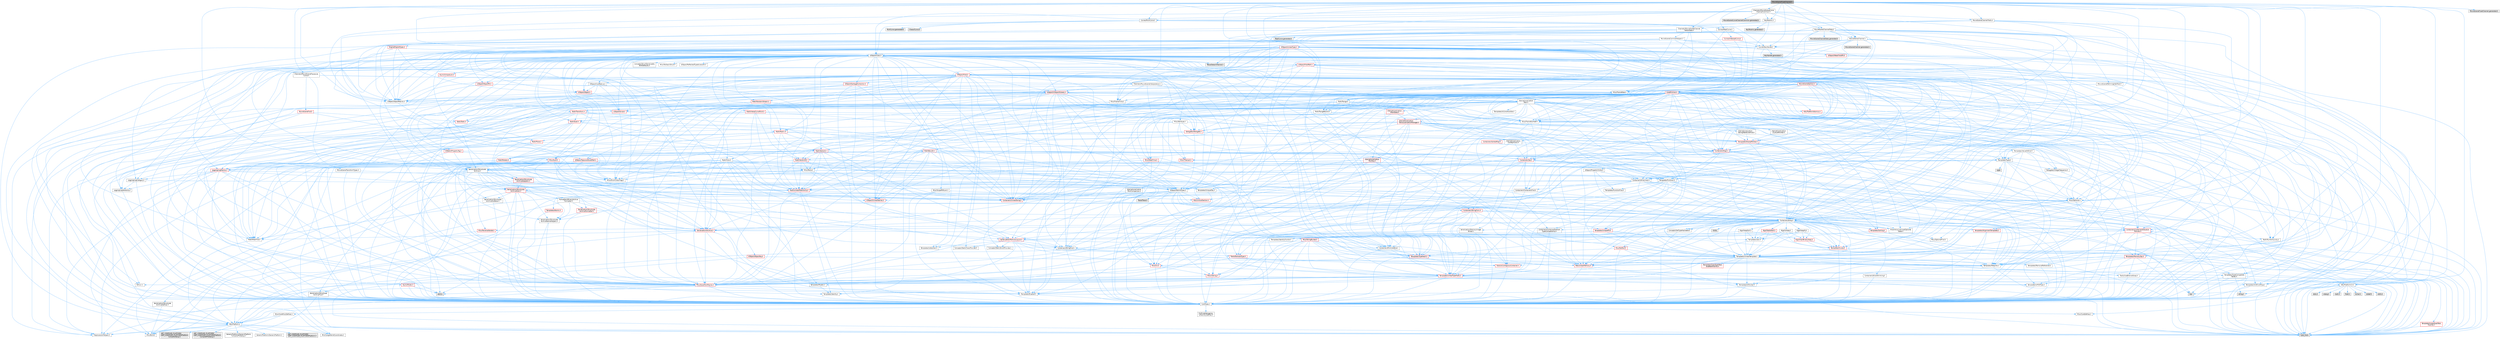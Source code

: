 digraph "MovieSceneFloatChannel.h"
{
 // INTERACTIVE_SVG=YES
 // LATEX_PDF_SIZE
  bgcolor="transparent";
  edge [fontname=Helvetica,fontsize=10,labelfontname=Helvetica,labelfontsize=10];
  node [fontname=Helvetica,fontsize=10,shape=box,height=0.2,width=0.4];
  Node1 [id="Node000001",label="MovieSceneFloatChannel.h",height=0.2,width=0.4,color="gray40", fillcolor="grey60", style="filled", fontcolor="black",tooltip=" "];
  Node1 -> Node2 [id="edge1_Node000001_Node000002",color="steelblue1",style="solid",tooltip=" "];
  Node2 [id="Node000002",label="Channels/MovieSceneChannel\lEditorData.h",height=0.2,width=0.4,color="grey40", fillcolor="white", style="filled",URL="$de/dee/MovieSceneChannelEditorData_8h.html",tooltip=" "];
  Node2 -> Node3 [id="edge2_Node000002_Node000003",color="steelblue1",style="solid",tooltip=" "];
  Node3 [id="Node000003",label="HAL/Platform.h",height=0.2,width=0.4,color="grey40", fillcolor="white", style="filled",URL="$d9/dd0/Platform_8h.html",tooltip=" "];
  Node3 -> Node4 [id="edge3_Node000003_Node000004",color="steelblue1",style="solid",tooltip=" "];
  Node4 [id="Node000004",label="Misc/Build.h",height=0.2,width=0.4,color="grey40", fillcolor="white", style="filled",URL="$d3/dbb/Build_8h.html",tooltip=" "];
  Node3 -> Node5 [id="edge4_Node000003_Node000005",color="steelblue1",style="solid",tooltip=" "];
  Node5 [id="Node000005",label="Misc/LargeWorldCoordinates.h",height=0.2,width=0.4,color="grey40", fillcolor="white", style="filled",URL="$d2/dcb/LargeWorldCoordinates_8h.html",tooltip=" "];
  Node3 -> Node6 [id="edge5_Node000003_Node000006",color="steelblue1",style="solid",tooltip=" "];
  Node6 [id="Node000006",label="type_traits",height=0.2,width=0.4,color="grey60", fillcolor="#E0E0E0", style="filled",tooltip=" "];
  Node3 -> Node7 [id="edge6_Node000003_Node000007",color="steelblue1",style="solid",tooltip=" "];
  Node7 [id="Node000007",label="PreprocessorHelpers.h",height=0.2,width=0.4,color="grey40", fillcolor="white", style="filled",URL="$db/ddb/PreprocessorHelpers_8h.html",tooltip=" "];
  Node3 -> Node8 [id="edge7_Node000003_Node000008",color="steelblue1",style="solid",tooltip=" "];
  Node8 [id="Node000008",label="UBT_COMPILED_PLATFORM\l/UBT_COMPILED_PLATFORMPlatform\lCompilerPreSetup.h",height=0.2,width=0.4,color="grey60", fillcolor="#E0E0E0", style="filled",tooltip=" "];
  Node3 -> Node9 [id="edge8_Node000003_Node000009",color="steelblue1",style="solid",tooltip=" "];
  Node9 [id="Node000009",label="GenericPlatform/GenericPlatform\lCompilerPreSetup.h",height=0.2,width=0.4,color="grey40", fillcolor="white", style="filled",URL="$d9/dc8/GenericPlatformCompilerPreSetup_8h.html",tooltip=" "];
  Node3 -> Node10 [id="edge9_Node000003_Node000010",color="steelblue1",style="solid",tooltip=" "];
  Node10 [id="Node000010",label="GenericPlatform/GenericPlatform.h",height=0.2,width=0.4,color="grey40", fillcolor="white", style="filled",URL="$d6/d84/GenericPlatform_8h.html",tooltip=" "];
  Node3 -> Node11 [id="edge10_Node000003_Node000011",color="steelblue1",style="solid",tooltip=" "];
  Node11 [id="Node000011",label="UBT_COMPILED_PLATFORM\l/UBT_COMPILED_PLATFORMPlatform.h",height=0.2,width=0.4,color="grey60", fillcolor="#E0E0E0", style="filled",tooltip=" "];
  Node3 -> Node12 [id="edge11_Node000003_Node000012",color="steelblue1",style="solid",tooltip=" "];
  Node12 [id="Node000012",label="UBT_COMPILED_PLATFORM\l/UBT_COMPILED_PLATFORMPlatform\lCompilerSetup.h",height=0.2,width=0.4,color="grey60", fillcolor="#E0E0E0", style="filled",tooltip=" "];
  Node2 -> Node13 [id="edge12_Node000002_Node000013",color="steelblue1",style="solid",tooltip=" "];
  Node13 [id="Node000013",label="Internationalization\l/Text.h",height=0.2,width=0.4,color="grey40", fillcolor="white", style="filled",URL="$d6/d35/Text_8h.html",tooltip=" "];
  Node13 -> Node14 [id="edge13_Node000013_Node000014",color="steelblue1",style="solid",tooltip=" "];
  Node14 [id="Node000014",label="CoreTypes.h",height=0.2,width=0.4,color="grey40", fillcolor="white", style="filled",URL="$dc/dec/CoreTypes_8h.html",tooltip=" "];
  Node14 -> Node3 [id="edge14_Node000014_Node000003",color="steelblue1",style="solid",tooltip=" "];
  Node14 -> Node15 [id="edge15_Node000014_Node000015",color="steelblue1",style="solid",tooltip=" "];
  Node15 [id="Node000015",label="ProfilingDebugging\l/UMemoryDefines.h",height=0.2,width=0.4,color="grey40", fillcolor="white", style="filled",URL="$d2/da2/UMemoryDefines_8h.html",tooltip=" "];
  Node14 -> Node16 [id="edge16_Node000014_Node000016",color="steelblue1",style="solid",tooltip=" "];
  Node16 [id="Node000016",label="Misc/CoreMiscDefines.h",height=0.2,width=0.4,color="grey40", fillcolor="white", style="filled",URL="$da/d38/CoreMiscDefines_8h.html",tooltip=" "];
  Node16 -> Node3 [id="edge17_Node000016_Node000003",color="steelblue1",style="solid",tooltip=" "];
  Node16 -> Node7 [id="edge18_Node000016_Node000007",color="steelblue1",style="solid",tooltip=" "];
  Node14 -> Node17 [id="edge19_Node000014_Node000017",color="steelblue1",style="solid",tooltip=" "];
  Node17 [id="Node000017",label="Misc/CoreDefines.h",height=0.2,width=0.4,color="grey40", fillcolor="white", style="filled",URL="$d3/dd2/CoreDefines_8h.html",tooltip=" "];
  Node13 -> Node18 [id="edge20_Node000013_Node000018",color="steelblue1",style="solid",tooltip=" "];
  Node18 [id="Node000018",label="HAL/PlatformAtomics.h",height=0.2,width=0.4,color="red", fillcolor="#FFF0F0", style="filled",URL="$d3/d36/PlatformAtomics_8h.html",tooltip=" "];
  Node18 -> Node14 [id="edge21_Node000018_Node000014",color="steelblue1",style="solid",tooltip=" "];
  Node13 -> Node21 [id="edge22_Node000013_Node000021",color="steelblue1",style="solid",tooltip=" "];
  Node21 [id="Node000021",label="Misc/AssertionMacros.h",height=0.2,width=0.4,color="red", fillcolor="#FFF0F0", style="filled",URL="$d0/dfa/AssertionMacros_8h.html",tooltip=" "];
  Node21 -> Node14 [id="edge23_Node000021_Node000014",color="steelblue1",style="solid",tooltip=" "];
  Node21 -> Node3 [id="edge24_Node000021_Node000003",color="steelblue1",style="solid",tooltip=" "];
  Node21 -> Node7 [id="edge25_Node000021_Node000007",color="steelblue1",style="solid",tooltip=" "];
  Node21 -> Node55 [id="edge26_Node000021_Node000055",color="steelblue1",style="solid",tooltip=" "];
  Node55 [id="Node000055",label="Templates/EnableIf.h",height=0.2,width=0.4,color="grey40", fillcolor="white", style="filled",URL="$d7/d60/EnableIf_8h.html",tooltip=" "];
  Node55 -> Node14 [id="edge27_Node000055_Node000014",color="steelblue1",style="solid",tooltip=" "];
  Node21 -> Node68 [id="edge28_Node000021_Node000068",color="steelblue1",style="solid",tooltip=" "];
  Node68 [id="Node000068",label="atomic",height=0.2,width=0.4,color="grey60", fillcolor="#E0E0E0", style="filled",tooltip=" "];
  Node13 -> Node46 [id="edge29_Node000013_Node000046",color="steelblue1",style="solid",tooltip=" "];
  Node46 [id="Node000046",label="Misc/EnumClassFlags.h",height=0.2,width=0.4,color="grey40", fillcolor="white", style="filled",URL="$d8/de7/EnumClassFlags_8h.html",tooltip=" "];
  Node13 -> Node69 [id="edge30_Node000013_Node000069",color="steelblue1",style="solid",tooltip=" "];
  Node69 [id="Node000069",label="Templates/UnrealTypeTraits.h",height=0.2,width=0.4,color="red", fillcolor="#FFF0F0", style="filled",URL="$d2/d2d/UnrealTypeTraits_8h.html",tooltip=" "];
  Node69 -> Node14 [id="edge31_Node000069_Node000014",color="steelblue1",style="solid",tooltip=" "];
  Node69 -> Node70 [id="edge32_Node000069_Node000070",color="steelblue1",style="solid",tooltip=" "];
  Node70 [id="Node000070",label="Templates/IsPointer.h",height=0.2,width=0.4,color="grey40", fillcolor="white", style="filled",URL="$d7/d05/IsPointer_8h.html",tooltip=" "];
  Node70 -> Node14 [id="edge33_Node000070_Node000014",color="steelblue1",style="solid",tooltip=" "];
  Node69 -> Node21 [id="edge34_Node000069_Node000021",color="steelblue1",style="solid",tooltip=" "];
  Node69 -> Node55 [id="edge35_Node000069_Node000055",color="steelblue1",style="solid",tooltip=" "];
  Node69 -> Node58 [id="edge36_Node000069_Node000058",color="steelblue1",style="solid",tooltip=" "];
  Node58 [id="Node000058",label="IsEnum.h",height=0.2,width=0.4,color="grey40", fillcolor="white", style="filled",URL="$d4/de5/IsEnum_8h.html",tooltip=" "];
  Node69 -> Node73 [id="edge37_Node000069_Node000073",color="steelblue1",style="solid",tooltip=" "];
  Node73 [id="Node000073",label="Templates/Models.h",height=0.2,width=0.4,color="grey40", fillcolor="white", style="filled",URL="$d3/d0c/Models_8h.html",tooltip=" "];
  Node73 -> Node64 [id="edge38_Node000073_Node000064",color="steelblue1",style="solid",tooltip=" "];
  Node64 [id="Node000064",label="Templates/Identity.h",height=0.2,width=0.4,color="grey40", fillcolor="white", style="filled",URL="$d0/dd5/Identity_8h.html",tooltip=" "];
  Node69 -> Node74 [id="edge39_Node000069_Node000074",color="steelblue1",style="solid",tooltip=" "];
  Node74 [id="Node000074",label="Templates/IsPODType.h",height=0.2,width=0.4,color="grey40", fillcolor="white", style="filled",URL="$d7/db1/IsPODType_8h.html",tooltip=" "];
  Node74 -> Node14 [id="edge40_Node000074_Node000014",color="steelblue1",style="solid",tooltip=" "];
  Node69 -> Node75 [id="edge41_Node000069_Node000075",color="steelblue1",style="solid",tooltip=" "];
  Node75 [id="Node000075",label="Templates/IsUECoreType.h",height=0.2,width=0.4,color="grey40", fillcolor="white", style="filled",URL="$d1/db8/IsUECoreType_8h.html",tooltip=" "];
  Node75 -> Node14 [id="edge42_Node000075_Node000014",color="steelblue1",style="solid",tooltip=" "];
  Node75 -> Node6 [id="edge43_Node000075_Node000006",color="steelblue1",style="solid",tooltip=" "];
  Node13 -> Node77 [id="edge44_Node000013_Node000077",color="steelblue1",style="solid",tooltip=" "];
  Node77 [id="Node000077",label="Containers/Array.h",height=0.2,width=0.4,color="grey40", fillcolor="white", style="filled",URL="$df/dd0/Array_8h.html",tooltip=" "];
  Node77 -> Node14 [id="edge45_Node000077_Node000014",color="steelblue1",style="solid",tooltip=" "];
  Node77 -> Node21 [id="edge46_Node000077_Node000021",color="steelblue1",style="solid",tooltip=" "];
  Node77 -> Node78 [id="edge47_Node000077_Node000078",color="steelblue1",style="solid",tooltip=" "];
  Node78 [id="Node000078",label="Misc/IntrusiveUnsetOptional\lState.h",height=0.2,width=0.4,color="grey40", fillcolor="white", style="filled",URL="$d2/d0a/IntrusiveUnsetOptionalState_8h.html",tooltip=" "];
  Node78 -> Node79 [id="edge48_Node000078_Node000079",color="steelblue1",style="solid",tooltip=" "];
  Node79 [id="Node000079",label="Misc/OptionalFwd.h",height=0.2,width=0.4,color="grey40", fillcolor="white", style="filled",URL="$dc/d50/OptionalFwd_8h.html",tooltip=" "];
  Node77 -> Node80 [id="edge49_Node000077_Node000080",color="steelblue1",style="solid",tooltip=" "];
  Node80 [id="Node000080",label="Misc/ReverseIterate.h",height=0.2,width=0.4,color="red", fillcolor="#FFF0F0", style="filled",URL="$db/de3/ReverseIterate_8h.html",tooltip=" "];
  Node80 -> Node3 [id="edge50_Node000080_Node000003",color="steelblue1",style="solid",tooltip=" "];
  Node77 -> Node82 [id="edge51_Node000077_Node000082",color="steelblue1",style="solid",tooltip=" "];
  Node82 [id="Node000082",label="HAL/UnrealMemory.h",height=0.2,width=0.4,color="red", fillcolor="#FFF0F0", style="filled",URL="$d9/d96/UnrealMemory_8h.html",tooltip=" "];
  Node82 -> Node14 [id="edge52_Node000082_Node000014",color="steelblue1",style="solid",tooltip=" "];
  Node82 -> Node70 [id="edge53_Node000082_Node000070",color="steelblue1",style="solid",tooltip=" "];
  Node77 -> Node69 [id="edge54_Node000077_Node000069",color="steelblue1",style="solid",tooltip=" "];
  Node77 -> Node100 [id="edge55_Node000077_Node000100",color="steelblue1",style="solid",tooltip=" "];
  Node100 [id="Node000100",label="Templates/UnrealTemplate.h",height=0.2,width=0.4,color="grey40", fillcolor="white", style="filled",URL="$d4/d24/UnrealTemplate_8h.html",tooltip=" "];
  Node100 -> Node14 [id="edge56_Node000100_Node000014",color="steelblue1",style="solid",tooltip=" "];
  Node100 -> Node70 [id="edge57_Node000100_Node000070",color="steelblue1",style="solid",tooltip=" "];
  Node100 -> Node82 [id="edge58_Node000100_Node000082",color="steelblue1",style="solid",tooltip=" "];
  Node100 -> Node101 [id="edge59_Node000100_Node000101",color="steelblue1",style="solid",tooltip=" "];
  Node101 [id="Node000101",label="Templates/CopyQualifiers\lAndRefsFromTo.h",height=0.2,width=0.4,color="red", fillcolor="#FFF0F0", style="filled",URL="$d3/db3/CopyQualifiersAndRefsFromTo_8h.html",tooltip=" "];
  Node100 -> Node69 [id="edge60_Node000100_Node000069",color="steelblue1",style="solid",tooltip=" "];
  Node100 -> Node103 [id="edge61_Node000100_Node000103",color="steelblue1",style="solid",tooltip=" "];
  Node103 [id="Node000103",label="Templates/RemoveReference.h",height=0.2,width=0.4,color="grey40", fillcolor="white", style="filled",URL="$da/dbe/RemoveReference_8h.html",tooltip=" "];
  Node103 -> Node14 [id="edge62_Node000103_Node000014",color="steelblue1",style="solid",tooltip=" "];
  Node100 -> Node63 [id="edge63_Node000100_Node000063",color="steelblue1",style="solid",tooltip=" "];
  Node63 [id="Node000063",label="Templates/Requires.h",height=0.2,width=0.4,color="grey40", fillcolor="white", style="filled",URL="$dc/d96/Requires_8h.html",tooltip=" "];
  Node63 -> Node55 [id="edge64_Node000063_Node000055",color="steelblue1",style="solid",tooltip=" "];
  Node63 -> Node6 [id="edge65_Node000063_Node000006",color="steelblue1",style="solid",tooltip=" "];
  Node100 -> Node104 [id="edge66_Node000100_Node000104",color="steelblue1",style="solid",tooltip=" "];
  Node104 [id="Node000104",label="Templates/TypeCompatible\lBytes.h",height=0.2,width=0.4,color="grey40", fillcolor="white", style="filled",URL="$df/d0a/TypeCompatibleBytes_8h.html",tooltip=" "];
  Node104 -> Node14 [id="edge67_Node000104_Node000014",color="steelblue1",style="solid",tooltip=" "];
  Node104 -> Node43 [id="edge68_Node000104_Node000043",color="steelblue1",style="solid",tooltip=" "];
  Node43 [id="Node000043",label="string.h",height=0.2,width=0.4,color="grey60", fillcolor="#E0E0E0", style="filled",tooltip=" "];
  Node104 -> Node35 [id="edge69_Node000104_Node000035",color="steelblue1",style="solid",tooltip=" "];
  Node35 [id="Node000035",label="new",height=0.2,width=0.4,color="grey60", fillcolor="#E0E0E0", style="filled",tooltip=" "];
  Node104 -> Node6 [id="edge70_Node000104_Node000006",color="steelblue1",style="solid",tooltip=" "];
  Node100 -> Node64 [id="edge71_Node000100_Node000064",color="steelblue1",style="solid",tooltip=" "];
  Node100 -> Node27 [id="edge72_Node000100_Node000027",color="steelblue1",style="solid",tooltip=" "];
  Node27 [id="Node000027",label="Traits/IsContiguousContainer.h",height=0.2,width=0.4,color="red", fillcolor="#FFF0F0", style="filled",URL="$d5/d3c/IsContiguousContainer_8h.html",tooltip=" "];
  Node27 -> Node14 [id="edge73_Node000027_Node000014",color="steelblue1",style="solid",tooltip=" "];
  Node100 -> Node105 [id="edge74_Node000100_Node000105",color="steelblue1",style="solid",tooltip=" "];
  Node105 [id="Node000105",label="Traits/UseBitwiseSwap.h",height=0.2,width=0.4,color="grey40", fillcolor="white", style="filled",URL="$db/df3/UseBitwiseSwap_8h.html",tooltip=" "];
  Node105 -> Node14 [id="edge75_Node000105_Node000014",color="steelblue1",style="solid",tooltip=" "];
  Node105 -> Node6 [id="edge76_Node000105_Node000006",color="steelblue1",style="solid",tooltip=" "];
  Node100 -> Node6 [id="edge77_Node000100_Node000006",color="steelblue1",style="solid",tooltip=" "];
  Node77 -> Node106 [id="edge78_Node000077_Node000106",color="steelblue1",style="solid",tooltip=" "];
  Node106 [id="Node000106",label="Containers/AllowShrinking.h",height=0.2,width=0.4,color="grey40", fillcolor="white", style="filled",URL="$d7/d1a/AllowShrinking_8h.html",tooltip=" "];
  Node106 -> Node14 [id="edge79_Node000106_Node000014",color="steelblue1",style="solid",tooltip=" "];
  Node77 -> Node107 [id="edge80_Node000077_Node000107",color="steelblue1",style="solid",tooltip=" "];
  Node107 [id="Node000107",label="Containers/ContainerAllocation\lPolicies.h",height=0.2,width=0.4,color="red", fillcolor="#FFF0F0", style="filled",URL="$d7/dff/ContainerAllocationPolicies_8h.html",tooltip=" "];
  Node107 -> Node14 [id="edge81_Node000107_Node000014",color="steelblue1",style="solid",tooltip=" "];
  Node107 -> Node107 [id="edge82_Node000107_Node000107",color="steelblue1",style="solid",tooltip=" "];
  Node107 -> Node82 [id="edge83_Node000107_Node000082",color="steelblue1",style="solid",tooltip=" "];
  Node107 -> Node44 [id="edge84_Node000107_Node000044",color="steelblue1",style="solid",tooltip=" "];
  Node44 [id="Node000044",label="Math/NumericLimits.h",height=0.2,width=0.4,color="grey40", fillcolor="white", style="filled",URL="$df/d1b/NumericLimits_8h.html",tooltip=" "];
  Node44 -> Node14 [id="edge85_Node000044_Node000014",color="steelblue1",style="solid",tooltip=" "];
  Node107 -> Node21 [id="edge86_Node000107_Node000021",color="steelblue1",style="solid",tooltip=" "];
  Node107 -> Node118 [id="edge87_Node000107_Node000118",color="steelblue1",style="solid",tooltip=" "];
  Node118 [id="Node000118",label="Templates/MemoryOps.h",height=0.2,width=0.4,color="red", fillcolor="#FFF0F0", style="filled",URL="$db/dea/MemoryOps_8h.html",tooltip=" "];
  Node118 -> Node14 [id="edge88_Node000118_Node000014",color="steelblue1",style="solid",tooltip=" "];
  Node118 -> Node82 [id="edge89_Node000118_Node000082",color="steelblue1",style="solid",tooltip=" "];
  Node118 -> Node63 [id="edge90_Node000118_Node000063",color="steelblue1",style="solid",tooltip=" "];
  Node118 -> Node69 [id="edge91_Node000118_Node000069",color="steelblue1",style="solid",tooltip=" "];
  Node118 -> Node105 [id="edge92_Node000118_Node000105",color="steelblue1",style="solid",tooltip=" "];
  Node118 -> Node35 [id="edge93_Node000118_Node000035",color="steelblue1",style="solid",tooltip=" "];
  Node118 -> Node6 [id="edge94_Node000118_Node000006",color="steelblue1",style="solid",tooltip=" "];
  Node107 -> Node104 [id="edge95_Node000107_Node000104",color="steelblue1",style="solid",tooltip=" "];
  Node107 -> Node6 [id="edge96_Node000107_Node000006",color="steelblue1",style="solid",tooltip=" "];
  Node77 -> Node119 [id="edge97_Node000077_Node000119",color="steelblue1",style="solid",tooltip=" "];
  Node119 [id="Node000119",label="Containers/ContainerElement\lTypeCompatibility.h",height=0.2,width=0.4,color="grey40", fillcolor="white", style="filled",URL="$df/ddf/ContainerElementTypeCompatibility_8h.html",tooltip=" "];
  Node119 -> Node14 [id="edge98_Node000119_Node000014",color="steelblue1",style="solid",tooltip=" "];
  Node119 -> Node69 [id="edge99_Node000119_Node000069",color="steelblue1",style="solid",tooltip=" "];
  Node77 -> Node120 [id="edge100_Node000077_Node000120",color="steelblue1",style="solid",tooltip=" "];
  Node120 [id="Node000120",label="Serialization/Archive.h",height=0.2,width=0.4,color="red", fillcolor="#FFF0F0", style="filled",URL="$d7/d3b/Archive_8h.html",tooltip=" "];
  Node120 -> Node14 [id="edge101_Node000120_Node000014",color="steelblue1",style="solid",tooltip=" "];
  Node120 -> Node31 [id="edge102_Node000120_Node000031",color="steelblue1",style="solid",tooltip=" "];
  Node31 [id="Node000031",label="Math/MathFwd.h",height=0.2,width=0.4,color="grey40", fillcolor="white", style="filled",URL="$d2/d10/MathFwd_8h.html",tooltip=" "];
  Node31 -> Node3 [id="edge103_Node000031_Node000003",color="steelblue1",style="solid",tooltip=" "];
  Node120 -> Node21 [id="edge104_Node000120_Node000021",color="steelblue1",style="solid",tooltip=" "];
  Node120 -> Node4 [id="edge105_Node000120_Node000004",color="steelblue1",style="solid",tooltip=" "];
  Node120 -> Node55 [id="edge106_Node000120_Node000055",color="steelblue1",style="solid",tooltip=" "];
  Node120 -> Node100 [id="edge107_Node000120_Node000100",color="steelblue1",style="solid",tooltip=" "];
  Node77 -> Node130 [id="edge108_Node000077_Node000130",color="steelblue1",style="solid",tooltip=" "];
  Node130 [id="Node000130",label="Serialization/MemoryImage\lWriter.h",height=0.2,width=0.4,color="grey40", fillcolor="white", style="filled",URL="$d0/d08/MemoryImageWriter_8h.html",tooltip=" "];
  Node130 -> Node14 [id="edge109_Node000130_Node000014",color="steelblue1",style="solid",tooltip=" "];
  Node130 -> Node131 [id="edge110_Node000130_Node000131",color="steelblue1",style="solid",tooltip=" "];
  Node131 [id="Node000131",label="Serialization/MemoryLayout.h",height=0.2,width=0.4,color="red", fillcolor="#FFF0F0", style="filled",URL="$d7/d66/MemoryLayout_8h.html",tooltip=" "];
  Node131 -> Node132 [id="edge111_Node000131_Node000132",color="steelblue1",style="solid",tooltip=" "];
  Node132 [id="Node000132",label="Concepts/StaticClassProvider.h",height=0.2,width=0.4,color="grey40", fillcolor="white", style="filled",URL="$dd/d83/StaticClassProvider_8h.html",tooltip=" "];
  Node131 -> Node133 [id="edge112_Node000131_Node000133",color="steelblue1",style="solid",tooltip=" "];
  Node133 [id="Node000133",label="Concepts/StaticStructProvider.h",height=0.2,width=0.4,color="grey40", fillcolor="white", style="filled",URL="$d5/d77/StaticStructProvider_8h.html",tooltip=" "];
  Node131 -> Node134 [id="edge113_Node000131_Node000134",color="steelblue1",style="solid",tooltip=" "];
  Node134 [id="Node000134",label="Containers/EnumAsByte.h",height=0.2,width=0.4,color="grey40", fillcolor="white", style="filled",URL="$d6/d9a/EnumAsByte_8h.html",tooltip=" "];
  Node134 -> Node14 [id="edge114_Node000134_Node000014",color="steelblue1",style="solid",tooltip=" "];
  Node134 -> Node74 [id="edge115_Node000134_Node000074",color="steelblue1",style="solid",tooltip=" "];
  Node134 -> Node135 [id="edge116_Node000134_Node000135",color="steelblue1",style="solid",tooltip=" "];
  Node135 [id="Node000135",label="Templates/TypeHash.h",height=0.2,width=0.4,color="red", fillcolor="#FFF0F0", style="filled",URL="$d1/d62/TypeHash_8h.html",tooltip=" "];
  Node135 -> Node14 [id="edge117_Node000135_Node000014",color="steelblue1",style="solid",tooltip=" "];
  Node135 -> Node63 [id="edge118_Node000135_Node000063",color="steelblue1",style="solid",tooltip=" "];
  Node135 -> Node136 [id="edge119_Node000135_Node000136",color="steelblue1",style="solid",tooltip=" "];
  Node136 [id="Node000136",label="Misc/Crc.h",height=0.2,width=0.4,color="red", fillcolor="#FFF0F0", style="filled",URL="$d4/dd2/Crc_8h.html",tooltip=" "];
  Node136 -> Node14 [id="edge120_Node000136_Node000014",color="steelblue1",style="solid",tooltip=" "];
  Node136 -> Node21 [id="edge121_Node000136_Node000021",color="steelblue1",style="solid",tooltip=" "];
  Node136 -> Node137 [id="edge122_Node000136_Node000137",color="steelblue1",style="solid",tooltip=" "];
  Node137 [id="Node000137",label="Misc/CString.h",height=0.2,width=0.4,color="red", fillcolor="#FFF0F0", style="filled",URL="$d2/d49/CString_8h.html",tooltip=" "];
  Node137 -> Node14 [id="edge123_Node000137_Node000014",color="steelblue1",style="solid",tooltip=" "];
  Node137 -> Node34 [id="edge124_Node000137_Node000034",color="steelblue1",style="solid",tooltip=" "];
  Node34 [id="Node000034",label="HAL/PlatformCrt.h",height=0.2,width=0.4,color="grey40", fillcolor="white", style="filled",URL="$d8/d75/PlatformCrt_8h.html",tooltip=" "];
  Node34 -> Node35 [id="edge125_Node000034_Node000035",color="steelblue1",style="solid",tooltip=" "];
  Node34 -> Node36 [id="edge126_Node000034_Node000036",color="steelblue1",style="solid",tooltip=" "];
  Node36 [id="Node000036",label="wchar.h",height=0.2,width=0.4,color="grey60", fillcolor="#E0E0E0", style="filled",tooltip=" "];
  Node34 -> Node37 [id="edge127_Node000034_Node000037",color="steelblue1",style="solid",tooltip=" "];
  Node37 [id="Node000037",label="stddef.h",height=0.2,width=0.4,color="grey60", fillcolor="#E0E0E0", style="filled",tooltip=" "];
  Node34 -> Node38 [id="edge128_Node000034_Node000038",color="steelblue1",style="solid",tooltip=" "];
  Node38 [id="Node000038",label="stdlib.h",height=0.2,width=0.4,color="grey60", fillcolor="#E0E0E0", style="filled",tooltip=" "];
  Node34 -> Node39 [id="edge129_Node000034_Node000039",color="steelblue1",style="solid",tooltip=" "];
  Node39 [id="Node000039",label="stdio.h",height=0.2,width=0.4,color="grey60", fillcolor="#E0E0E0", style="filled",tooltip=" "];
  Node34 -> Node40 [id="edge130_Node000034_Node000040",color="steelblue1",style="solid",tooltip=" "];
  Node40 [id="Node000040",label="stdarg.h",height=0.2,width=0.4,color="grey60", fillcolor="#E0E0E0", style="filled",tooltip=" "];
  Node34 -> Node41 [id="edge131_Node000034_Node000041",color="steelblue1",style="solid",tooltip=" "];
  Node41 [id="Node000041",label="math.h",height=0.2,width=0.4,color="grey60", fillcolor="#E0E0E0", style="filled",tooltip=" "];
  Node34 -> Node42 [id="edge132_Node000034_Node000042",color="steelblue1",style="solid",tooltip=" "];
  Node42 [id="Node000042",label="float.h",height=0.2,width=0.4,color="grey60", fillcolor="#E0E0E0", style="filled",tooltip=" "];
  Node34 -> Node43 [id="edge133_Node000034_Node000043",color="steelblue1",style="solid",tooltip=" "];
  Node137 -> Node21 [id="edge134_Node000137_Node000021",color="steelblue1",style="solid",tooltip=" "];
  Node136 -> Node69 [id="edge135_Node000136_Node000069",color="steelblue1",style="solid",tooltip=" "];
  Node135 -> Node6 [id="edge136_Node000135_Node000006",color="steelblue1",style="solid",tooltip=" "];
  Node131 -> Node24 [id="edge137_Node000131_Node000024",color="steelblue1",style="solid",tooltip=" "];
  Node24 [id="Node000024",label="Containers/StringFwd.h",height=0.2,width=0.4,color="grey40", fillcolor="white", style="filled",URL="$df/d37/StringFwd_8h.html",tooltip=" "];
  Node24 -> Node14 [id="edge138_Node000024_Node000014",color="steelblue1",style="solid",tooltip=" "];
  Node24 -> Node25 [id="edge139_Node000024_Node000025",color="steelblue1",style="solid",tooltip=" "];
  Node25 [id="Node000025",label="Traits/ElementType.h",height=0.2,width=0.4,color="red", fillcolor="#FFF0F0", style="filled",URL="$d5/d4f/ElementType_8h.html",tooltip=" "];
  Node25 -> Node3 [id="edge140_Node000025_Node000003",color="steelblue1",style="solid",tooltip=" "];
  Node25 -> Node6 [id="edge141_Node000025_Node000006",color="steelblue1",style="solid",tooltip=" "];
  Node24 -> Node27 [id="edge142_Node000024_Node000027",color="steelblue1",style="solid",tooltip=" "];
  Node131 -> Node82 [id="edge143_Node000131_Node000082",color="steelblue1",style="solid",tooltip=" "];
  Node131 -> Node55 [id="edge144_Node000131_Node000055",color="steelblue1",style="solid",tooltip=" "];
  Node131 -> Node143 [id="edge145_Node000131_Node000143",color="steelblue1",style="solid",tooltip=" "];
  Node143 [id="Node000143",label="Templates/IsAbstract.h",height=0.2,width=0.4,color="grey40", fillcolor="white", style="filled",URL="$d8/db7/IsAbstract_8h.html",tooltip=" "];
  Node131 -> Node73 [id="edge146_Node000131_Node000073",color="steelblue1",style="solid",tooltip=" "];
  Node131 -> Node100 [id="edge147_Node000131_Node000100",color="steelblue1",style="solid",tooltip=" "];
  Node77 -> Node144 [id="edge148_Node000077_Node000144",color="steelblue1",style="solid",tooltip=" "];
  Node144 [id="Node000144",label="Algo/Heapify.h",height=0.2,width=0.4,color="grey40", fillcolor="white", style="filled",URL="$d0/d2a/Heapify_8h.html",tooltip=" "];
  Node144 -> Node145 [id="edge149_Node000144_Node000145",color="steelblue1",style="solid",tooltip=" "];
  Node145 [id="Node000145",label="Algo/Impl/BinaryHeap.h",height=0.2,width=0.4,color="red", fillcolor="#FFF0F0", style="filled",URL="$d7/da3/Algo_2Impl_2BinaryHeap_8h.html",tooltip=" "];
  Node145 -> Node146 [id="edge150_Node000145_Node000146",color="steelblue1",style="solid",tooltip=" "];
  Node146 [id="Node000146",label="Templates/Invoke.h",height=0.2,width=0.4,color="red", fillcolor="#FFF0F0", style="filled",URL="$d7/deb/Invoke_8h.html",tooltip=" "];
  Node146 -> Node14 [id="edge151_Node000146_Node000014",color="steelblue1",style="solid",tooltip=" "];
  Node146 -> Node100 [id="edge152_Node000146_Node000100",color="steelblue1",style="solid",tooltip=" "];
  Node146 -> Node6 [id="edge153_Node000146_Node000006",color="steelblue1",style="solid",tooltip=" "];
  Node145 -> Node6 [id="edge154_Node000145_Node000006",color="steelblue1",style="solid",tooltip=" "];
  Node144 -> Node150 [id="edge155_Node000144_Node000150",color="steelblue1",style="solid",tooltip=" "];
  Node150 [id="Node000150",label="Templates/IdentityFunctor.h",height=0.2,width=0.4,color="grey40", fillcolor="white", style="filled",URL="$d7/d2e/IdentityFunctor_8h.html",tooltip=" "];
  Node150 -> Node3 [id="edge156_Node000150_Node000003",color="steelblue1",style="solid",tooltip=" "];
  Node144 -> Node146 [id="edge157_Node000144_Node000146",color="steelblue1",style="solid",tooltip=" "];
  Node144 -> Node151 [id="edge158_Node000144_Node000151",color="steelblue1",style="solid",tooltip=" "];
  Node151 [id="Node000151",label="Templates/Less.h",height=0.2,width=0.4,color="grey40", fillcolor="white", style="filled",URL="$de/dc8/Less_8h.html",tooltip=" "];
  Node151 -> Node14 [id="edge159_Node000151_Node000014",color="steelblue1",style="solid",tooltip=" "];
  Node151 -> Node100 [id="edge160_Node000151_Node000100",color="steelblue1",style="solid",tooltip=" "];
  Node144 -> Node100 [id="edge161_Node000144_Node000100",color="steelblue1",style="solid",tooltip=" "];
  Node77 -> Node152 [id="edge162_Node000077_Node000152",color="steelblue1",style="solid",tooltip=" "];
  Node152 [id="Node000152",label="Algo/HeapSort.h",height=0.2,width=0.4,color="grey40", fillcolor="white", style="filled",URL="$d3/d92/HeapSort_8h.html",tooltip=" "];
  Node152 -> Node145 [id="edge163_Node000152_Node000145",color="steelblue1",style="solid",tooltip=" "];
  Node152 -> Node150 [id="edge164_Node000152_Node000150",color="steelblue1",style="solid",tooltip=" "];
  Node152 -> Node151 [id="edge165_Node000152_Node000151",color="steelblue1",style="solid",tooltip=" "];
  Node152 -> Node100 [id="edge166_Node000152_Node000100",color="steelblue1",style="solid",tooltip=" "];
  Node77 -> Node153 [id="edge167_Node000077_Node000153",color="steelblue1",style="solid",tooltip=" "];
  Node153 [id="Node000153",label="Algo/IsHeap.h",height=0.2,width=0.4,color="grey40", fillcolor="white", style="filled",URL="$de/d32/IsHeap_8h.html",tooltip=" "];
  Node153 -> Node145 [id="edge168_Node000153_Node000145",color="steelblue1",style="solid",tooltip=" "];
  Node153 -> Node150 [id="edge169_Node000153_Node000150",color="steelblue1",style="solid",tooltip=" "];
  Node153 -> Node146 [id="edge170_Node000153_Node000146",color="steelblue1",style="solid",tooltip=" "];
  Node153 -> Node151 [id="edge171_Node000153_Node000151",color="steelblue1",style="solid",tooltip=" "];
  Node153 -> Node100 [id="edge172_Node000153_Node000100",color="steelblue1",style="solid",tooltip=" "];
  Node77 -> Node145 [id="edge173_Node000077_Node000145",color="steelblue1",style="solid",tooltip=" "];
  Node77 -> Node154 [id="edge174_Node000077_Node000154",color="steelblue1",style="solid",tooltip=" "];
  Node154 [id="Node000154",label="Algo/StableSort.h",height=0.2,width=0.4,color="red", fillcolor="#FFF0F0", style="filled",URL="$d7/d3c/StableSort_8h.html",tooltip=" "];
  Node154 -> Node150 [id="edge175_Node000154_Node000150",color="steelblue1",style="solid",tooltip=" "];
  Node154 -> Node146 [id="edge176_Node000154_Node000146",color="steelblue1",style="solid",tooltip=" "];
  Node154 -> Node151 [id="edge177_Node000154_Node000151",color="steelblue1",style="solid",tooltip=" "];
  Node154 -> Node100 [id="edge178_Node000154_Node000100",color="steelblue1",style="solid",tooltip=" "];
  Node77 -> Node157 [id="edge179_Node000077_Node000157",color="steelblue1",style="solid",tooltip=" "];
  Node157 [id="Node000157",label="Concepts/GetTypeHashable.h",height=0.2,width=0.4,color="grey40", fillcolor="white", style="filled",URL="$d3/da2/GetTypeHashable_8h.html",tooltip=" "];
  Node157 -> Node14 [id="edge180_Node000157_Node000014",color="steelblue1",style="solid",tooltip=" "];
  Node157 -> Node135 [id="edge181_Node000157_Node000135",color="steelblue1",style="solid",tooltip=" "];
  Node77 -> Node150 [id="edge182_Node000077_Node000150",color="steelblue1",style="solid",tooltip=" "];
  Node77 -> Node146 [id="edge183_Node000077_Node000146",color="steelblue1",style="solid",tooltip=" "];
  Node77 -> Node151 [id="edge184_Node000077_Node000151",color="steelblue1",style="solid",tooltip=" "];
  Node77 -> Node158 [id="edge185_Node000077_Node000158",color="steelblue1",style="solid",tooltip=" "];
  Node158 [id="Node000158",label="Templates/LosesQualifiers\lFromTo.h",height=0.2,width=0.4,color="red", fillcolor="#FFF0F0", style="filled",URL="$d2/db3/LosesQualifiersFromTo_8h.html",tooltip=" "];
  Node158 -> Node6 [id="edge186_Node000158_Node000006",color="steelblue1",style="solid",tooltip=" "];
  Node77 -> Node63 [id="edge187_Node000077_Node000063",color="steelblue1",style="solid",tooltip=" "];
  Node77 -> Node159 [id="edge188_Node000077_Node000159",color="steelblue1",style="solid",tooltip=" "];
  Node159 [id="Node000159",label="Templates/Sorting.h",height=0.2,width=0.4,color="red", fillcolor="#FFF0F0", style="filled",URL="$d3/d9e/Sorting_8h.html",tooltip=" "];
  Node159 -> Node14 [id="edge189_Node000159_Node000014",color="steelblue1",style="solid",tooltip=" "];
  Node159 -> Node151 [id="edge190_Node000159_Node000151",color="steelblue1",style="solid",tooltip=" "];
  Node77 -> Node163 [id="edge191_Node000077_Node000163",color="steelblue1",style="solid",tooltip=" "];
  Node163 [id="Node000163",label="Templates/AlignmentTemplates.h",height=0.2,width=0.4,color="red", fillcolor="#FFF0F0", style="filled",URL="$dd/d32/AlignmentTemplates_8h.html",tooltip=" "];
  Node163 -> Node14 [id="edge192_Node000163_Node000014",color="steelblue1",style="solid",tooltip=" "];
  Node163 -> Node70 [id="edge193_Node000163_Node000070",color="steelblue1",style="solid",tooltip=" "];
  Node77 -> Node25 [id="edge194_Node000077_Node000025",color="steelblue1",style="solid",tooltip=" "];
  Node77 -> Node115 [id="edge195_Node000077_Node000115",color="steelblue1",style="solid",tooltip=" "];
  Node115 [id="Node000115",label="limits",height=0.2,width=0.4,color="grey60", fillcolor="#E0E0E0", style="filled",tooltip=" "];
  Node77 -> Node6 [id="edge196_Node000077_Node000006",color="steelblue1",style="solid",tooltip=" "];
  Node13 -> Node164 [id="edge197_Node000013_Node000164",color="steelblue1",style="solid",tooltip=" "];
  Node164 [id="Node000164",label="Containers/UnrealString.h",height=0.2,width=0.4,color="red", fillcolor="#FFF0F0", style="filled",URL="$d5/dba/UnrealString_8h.html",tooltip=" "];
  Node13 -> Node168 [id="edge198_Node000013_Node000168",color="steelblue1",style="solid",tooltip=" "];
  Node168 [id="Node000168",label="Containers/SortedMap.h",height=0.2,width=0.4,color="red", fillcolor="#FFF0F0", style="filled",URL="$d1/dcf/SortedMap_8h.html",tooltip=" "];
  Node168 -> Node169 [id="edge199_Node000168_Node000169",color="steelblue1",style="solid",tooltip=" "];
  Node169 [id="Node000169",label="Containers/Map.h",height=0.2,width=0.4,color="red", fillcolor="#FFF0F0", style="filled",URL="$df/d79/Map_8h.html",tooltip=" "];
  Node169 -> Node14 [id="edge200_Node000169_Node000014",color="steelblue1",style="solid",tooltip=" "];
  Node169 -> Node119 [id="edge201_Node000169_Node000119",color="steelblue1",style="solid",tooltip=" "];
  Node169 -> Node171 [id="edge202_Node000169_Node000171",color="steelblue1",style="solid",tooltip=" "];
  Node171 [id="Node000171",label="Containers/Set.h",height=0.2,width=0.4,color="red", fillcolor="#FFF0F0", style="filled",URL="$d4/d45/Set_8h.html",tooltip=" "];
  Node171 -> Node107 [id="edge203_Node000171_Node000107",color="steelblue1",style="solid",tooltip=" "];
  Node171 -> Node119 [id="edge204_Node000171_Node000119",color="steelblue1",style="solid",tooltip=" "];
  Node171 -> Node30 [id="edge205_Node000171_Node000030",color="steelblue1",style="solid",tooltip=" "];
  Node30 [id="Node000030",label="Containers/ContainersFwd.h",height=0.2,width=0.4,color="grey40", fillcolor="white", style="filled",URL="$d4/d0a/ContainersFwd_8h.html",tooltip=" "];
  Node30 -> Node3 [id="edge206_Node000030_Node000003",color="steelblue1",style="solid",tooltip=" "];
  Node30 -> Node14 [id="edge207_Node000030_Node000014",color="steelblue1",style="solid",tooltip=" "];
  Node30 -> Node27 [id="edge208_Node000030_Node000027",color="steelblue1",style="solid",tooltip=" "];
  Node171 -> Node162 [id="edge209_Node000171_Node000162",color="steelblue1",style="solid",tooltip=" "];
  Node162 [id="Node000162",label="Math/UnrealMathUtility.h",height=0.2,width=0.4,color="red", fillcolor="#FFF0F0", style="filled",URL="$db/db8/UnrealMathUtility_8h.html",tooltip=" "];
  Node162 -> Node14 [id="edge210_Node000162_Node000014",color="steelblue1",style="solid",tooltip=" "];
  Node162 -> Node21 [id="edge211_Node000162_Node000021",color="steelblue1",style="solid",tooltip=" "];
  Node162 -> Node31 [id="edge212_Node000162_Node000031",color="steelblue1",style="solid",tooltip=" "];
  Node162 -> Node64 [id="edge213_Node000162_Node000064",color="steelblue1",style="solid",tooltip=" "];
  Node162 -> Node63 [id="edge214_Node000162_Node000063",color="steelblue1",style="solid",tooltip=" "];
  Node171 -> Node21 [id="edge215_Node000171_Node000021",color="steelblue1",style="solid",tooltip=" "];
  Node171 -> Node130 [id="edge216_Node000171_Node000130",color="steelblue1",style="solid",tooltip=" "];
  Node171 -> Node176 [id="edge217_Node000171_Node000176",color="steelblue1",style="solid",tooltip=" "];
  Node176 [id="Node000176",label="Serialization/Structured\lArchive.h",height=0.2,width=0.4,color="grey40", fillcolor="white", style="filled",URL="$d9/d1e/StructuredArchive_8h.html",tooltip=" "];
  Node176 -> Node77 [id="edge218_Node000176_Node000077",color="steelblue1",style="solid",tooltip=" "];
  Node176 -> Node107 [id="edge219_Node000176_Node000107",color="steelblue1",style="solid",tooltip=" "];
  Node176 -> Node14 [id="edge220_Node000176_Node000014",color="steelblue1",style="solid",tooltip=" "];
  Node176 -> Node177 [id="edge221_Node000176_Node000177",color="steelblue1",style="solid",tooltip=" "];
  Node177 [id="Node000177",label="Formatters/BinaryArchive\lFormatter.h",height=0.2,width=0.4,color="grey40", fillcolor="white", style="filled",URL="$d2/d01/BinaryArchiveFormatter_8h.html",tooltip=" "];
  Node177 -> Node77 [id="edge222_Node000177_Node000077",color="steelblue1",style="solid",tooltip=" "];
  Node177 -> Node3 [id="edge223_Node000177_Node000003",color="steelblue1",style="solid",tooltip=" "];
  Node177 -> Node120 [id="edge224_Node000177_Node000120",color="steelblue1",style="solid",tooltip=" "];
  Node177 -> Node178 [id="edge225_Node000177_Node000178",color="steelblue1",style="solid",tooltip=" "];
  Node178 [id="Node000178",label="Serialization/Structured\lArchiveFormatter.h",height=0.2,width=0.4,color="red", fillcolor="#FFF0F0", style="filled",URL="$db/dfe/StructuredArchiveFormatter_8h.html",tooltip=" "];
  Node178 -> Node77 [id="edge226_Node000178_Node000077",color="steelblue1",style="solid",tooltip=" "];
  Node178 -> Node14 [id="edge227_Node000178_Node000014",color="steelblue1",style="solid",tooltip=" "];
  Node178 -> Node179 [id="edge228_Node000178_Node000179",color="steelblue1",style="solid",tooltip=" "];
  Node179 [id="Node000179",label="Serialization/Structured\lArchiveNameHelpers.h",height=0.2,width=0.4,color="grey40", fillcolor="white", style="filled",URL="$d0/d7b/StructuredArchiveNameHelpers_8h.html",tooltip=" "];
  Node179 -> Node14 [id="edge229_Node000179_Node000014",color="steelblue1",style="solid",tooltip=" "];
  Node179 -> Node64 [id="edge230_Node000179_Node000064",color="steelblue1",style="solid",tooltip=" "];
  Node177 -> Node179 [id="edge231_Node000177_Node000179",color="steelblue1",style="solid",tooltip=" "];
  Node176 -> Node4 [id="edge232_Node000176_Node000004",color="steelblue1",style="solid",tooltip=" "];
  Node176 -> Node120 [id="edge233_Node000176_Node000120",color="steelblue1",style="solid",tooltip=" "];
  Node176 -> Node180 [id="edge234_Node000176_Node000180",color="steelblue1",style="solid",tooltip=" "];
  Node180 [id="Node000180",label="Serialization/Structured\lArchiveAdapters.h",height=0.2,width=0.4,color="red", fillcolor="#FFF0F0", style="filled",URL="$d3/de1/StructuredArchiveAdapters_8h.html",tooltip=" "];
  Node180 -> Node14 [id="edge235_Node000180_Node000014",color="steelblue1",style="solid",tooltip=" "];
  Node180 -> Node73 [id="edge236_Node000180_Node000073",color="steelblue1",style="solid",tooltip=" "];
  Node180 -> Node183 [id="edge237_Node000180_Node000183",color="steelblue1",style="solid",tooltip=" "];
  Node183 [id="Node000183",label="Serialization/Structured\lArchiveSlots.h",height=0.2,width=0.4,color="red", fillcolor="#FFF0F0", style="filled",URL="$d2/d87/StructuredArchiveSlots_8h.html",tooltip=" "];
  Node183 -> Node77 [id="edge238_Node000183_Node000077",color="steelblue1",style="solid",tooltip=" "];
  Node183 -> Node14 [id="edge239_Node000183_Node000014",color="steelblue1",style="solid",tooltip=" "];
  Node183 -> Node177 [id="edge240_Node000183_Node000177",color="steelblue1",style="solid",tooltip=" "];
  Node183 -> Node4 [id="edge241_Node000183_Node000004",color="steelblue1",style="solid",tooltip=" "];
  Node183 -> Node184 [id="edge242_Node000183_Node000184",color="steelblue1",style="solid",tooltip=" "];
  Node184 [id="Node000184",label="Misc/Optional.h",height=0.2,width=0.4,color="grey40", fillcolor="white", style="filled",URL="$d2/dae/Optional_8h.html",tooltip=" "];
  Node184 -> Node14 [id="edge243_Node000184_Node000014",color="steelblue1",style="solid",tooltip=" "];
  Node184 -> Node21 [id="edge244_Node000184_Node000021",color="steelblue1",style="solid",tooltip=" "];
  Node184 -> Node78 [id="edge245_Node000184_Node000078",color="steelblue1",style="solid",tooltip=" "];
  Node184 -> Node79 [id="edge246_Node000184_Node000079",color="steelblue1",style="solid",tooltip=" "];
  Node184 -> Node118 [id="edge247_Node000184_Node000118",color="steelblue1",style="solid",tooltip=" "];
  Node184 -> Node100 [id="edge248_Node000184_Node000100",color="steelblue1",style="solid",tooltip=" "];
  Node184 -> Node120 [id="edge249_Node000184_Node000120",color="steelblue1",style="solid",tooltip=" "];
  Node183 -> Node120 [id="edge250_Node000183_Node000120",color="steelblue1",style="solid",tooltip=" "];
  Node183 -> Node185 [id="edge251_Node000183_Node000185",color="steelblue1",style="solid",tooltip=" "];
  Node185 [id="Node000185",label="Serialization/Structured\lArchiveFwd.h",height=0.2,width=0.4,color="grey40", fillcolor="white", style="filled",URL="$d2/df9/StructuredArchiveFwd_8h.html",tooltip=" "];
  Node185 -> Node14 [id="edge252_Node000185_Node000014",color="steelblue1",style="solid",tooltip=" "];
  Node185 -> Node4 [id="edge253_Node000185_Node000004",color="steelblue1",style="solid",tooltip=" "];
  Node185 -> Node6 [id="edge254_Node000185_Node000006",color="steelblue1",style="solid",tooltip=" "];
  Node183 -> Node179 [id="edge255_Node000183_Node000179",color="steelblue1",style="solid",tooltip=" "];
  Node183 -> Node186 [id="edge256_Node000183_Node000186",color="steelblue1",style="solid",tooltip=" "];
  Node186 [id="Node000186",label="Serialization/Structured\lArchiveSlotBase.h",height=0.2,width=0.4,color="grey40", fillcolor="white", style="filled",URL="$d9/d9a/StructuredArchiveSlotBase_8h.html",tooltip=" "];
  Node186 -> Node14 [id="edge257_Node000186_Node000014",color="steelblue1",style="solid",tooltip=" "];
  Node183 -> Node55 [id="edge258_Node000183_Node000055",color="steelblue1",style="solid",tooltip=" "];
  Node180 -> Node187 [id="edge259_Node000180_Node000187",color="steelblue1",style="solid",tooltip=" "];
  Node187 [id="Node000187",label="Templates/UniqueObj.h",height=0.2,width=0.4,color="grey40", fillcolor="white", style="filled",URL="$da/d95/UniqueObj_8h.html",tooltip=" "];
  Node187 -> Node14 [id="edge260_Node000187_Node000014",color="steelblue1",style="solid",tooltip=" "];
  Node187 -> Node188 [id="edge261_Node000187_Node000188",color="steelblue1",style="solid",tooltip=" "];
  Node188 [id="Node000188",label="Templates/UniquePtr.h",height=0.2,width=0.4,color="red", fillcolor="#FFF0F0", style="filled",URL="$de/d1a/UniquePtr_8h.html",tooltip=" "];
  Node188 -> Node14 [id="edge262_Node000188_Node000014",color="steelblue1",style="solid",tooltip=" "];
  Node188 -> Node100 [id="edge263_Node000188_Node000100",color="steelblue1",style="solid",tooltip=" "];
  Node188 -> Node63 [id="edge264_Node000188_Node000063",color="steelblue1",style="solid",tooltip=" "];
  Node188 -> Node131 [id="edge265_Node000188_Node000131",color="steelblue1",style="solid",tooltip=" "];
  Node188 -> Node6 [id="edge266_Node000188_Node000006",color="steelblue1",style="solid",tooltip=" "];
  Node176 -> Node191 [id="edge267_Node000176_Node000191",color="steelblue1",style="solid",tooltip=" "];
  Node191 [id="Node000191",label="Serialization/Structured\lArchiveDefines.h",height=0.2,width=0.4,color="grey40", fillcolor="white", style="filled",URL="$d3/d61/StructuredArchiveDefines_8h.html",tooltip=" "];
  Node191 -> Node4 [id="edge268_Node000191_Node000004",color="steelblue1",style="solid",tooltip=" "];
  Node176 -> Node178 [id="edge269_Node000176_Node000178",color="steelblue1",style="solid",tooltip=" "];
  Node176 -> Node185 [id="edge270_Node000176_Node000185",color="steelblue1",style="solid",tooltip=" "];
  Node176 -> Node179 [id="edge271_Node000176_Node000179",color="steelblue1",style="solid",tooltip=" "];
  Node176 -> Node186 [id="edge272_Node000176_Node000186",color="steelblue1",style="solid",tooltip=" "];
  Node176 -> Node183 [id="edge273_Node000176_Node000183",color="steelblue1",style="solid",tooltip=" "];
  Node176 -> Node187 [id="edge274_Node000176_Node000187",color="steelblue1",style="solid",tooltip=" "];
  Node171 -> Node193 [id="edge275_Node000171_Node000193",color="steelblue1",style="solid",tooltip=" "];
  Node193 [id="Node000193",label="Templates/Function.h",height=0.2,width=0.4,color="grey40", fillcolor="white", style="filled",URL="$df/df5/Function_8h.html",tooltip=" "];
  Node193 -> Node14 [id="edge276_Node000193_Node000014",color="steelblue1",style="solid",tooltip=" "];
  Node193 -> Node21 [id="edge277_Node000193_Node000021",color="steelblue1",style="solid",tooltip=" "];
  Node193 -> Node78 [id="edge278_Node000193_Node000078",color="steelblue1",style="solid",tooltip=" "];
  Node193 -> Node82 [id="edge279_Node000193_Node000082",color="steelblue1",style="solid",tooltip=" "];
  Node193 -> Node194 [id="edge280_Node000193_Node000194",color="steelblue1",style="solid",tooltip=" "];
  Node194 [id="Node000194",label="Templates/FunctionFwd.h",height=0.2,width=0.4,color="grey40", fillcolor="white", style="filled",URL="$d6/d54/FunctionFwd_8h.html",tooltip=" "];
  Node193 -> Node69 [id="edge281_Node000193_Node000069",color="steelblue1",style="solid",tooltip=" "];
  Node193 -> Node146 [id="edge282_Node000193_Node000146",color="steelblue1",style="solid",tooltip=" "];
  Node193 -> Node100 [id="edge283_Node000193_Node000100",color="steelblue1",style="solid",tooltip=" "];
  Node193 -> Node63 [id="edge284_Node000193_Node000063",color="steelblue1",style="solid",tooltip=" "];
  Node193 -> Node162 [id="edge285_Node000193_Node000162",color="steelblue1",style="solid",tooltip=" "];
  Node193 -> Node35 [id="edge286_Node000193_Node000035",color="steelblue1",style="solid",tooltip=" "];
  Node193 -> Node6 [id="edge287_Node000193_Node000006",color="steelblue1",style="solid",tooltip=" "];
  Node171 -> Node159 [id="edge288_Node000171_Node000159",color="steelblue1",style="solid",tooltip=" "];
  Node171 -> Node135 [id="edge289_Node000171_Node000135",color="steelblue1",style="solid",tooltip=" "];
  Node171 -> Node100 [id="edge290_Node000171_Node000100",color="steelblue1",style="solid",tooltip=" "];
  Node171 -> Node6 [id="edge291_Node000171_Node000006",color="steelblue1",style="solid",tooltip=" "];
  Node169 -> Node164 [id="edge292_Node000169_Node000164",color="steelblue1",style="solid",tooltip=" "];
  Node169 -> Node21 [id="edge293_Node000169_Node000021",color="steelblue1",style="solid",tooltip=" "];
  Node169 -> Node193 [id="edge294_Node000169_Node000193",color="steelblue1",style="solid",tooltip=" "];
  Node169 -> Node159 [id="edge295_Node000169_Node000159",color="steelblue1",style="solid",tooltip=" "];
  Node169 -> Node196 [id="edge296_Node000169_Node000196",color="steelblue1",style="solid",tooltip=" "];
  Node196 [id="Node000196",label="Templates/Tuple.h",height=0.2,width=0.4,color="grey40", fillcolor="white", style="filled",URL="$d2/d4f/Tuple_8h.html",tooltip=" "];
  Node196 -> Node14 [id="edge297_Node000196_Node000014",color="steelblue1",style="solid",tooltip=" "];
  Node196 -> Node100 [id="edge298_Node000196_Node000100",color="steelblue1",style="solid",tooltip=" "];
  Node196 -> Node197 [id="edge299_Node000196_Node000197",color="steelblue1",style="solid",tooltip=" "];
  Node197 [id="Node000197",label="Delegates/IntegerSequence.h",height=0.2,width=0.4,color="grey40", fillcolor="white", style="filled",URL="$d2/dcc/IntegerSequence_8h.html",tooltip=" "];
  Node197 -> Node14 [id="edge300_Node000197_Node000014",color="steelblue1",style="solid",tooltip=" "];
  Node196 -> Node146 [id="edge301_Node000196_Node000146",color="steelblue1",style="solid",tooltip=" "];
  Node196 -> Node176 [id="edge302_Node000196_Node000176",color="steelblue1",style="solid",tooltip=" "];
  Node196 -> Node131 [id="edge303_Node000196_Node000131",color="steelblue1",style="solid",tooltip=" "];
  Node196 -> Node63 [id="edge304_Node000196_Node000063",color="steelblue1",style="solid",tooltip=" "];
  Node196 -> Node135 [id="edge305_Node000196_Node000135",color="steelblue1",style="solid",tooltip=" "];
  Node196 -> Node198 [id="edge306_Node000196_Node000198",color="steelblue1",style="solid",tooltip=" "];
  Node198 [id="Node000198",label="tuple",height=0.2,width=0.4,color="grey60", fillcolor="#E0E0E0", style="filled",tooltip=" "];
  Node196 -> Node6 [id="edge307_Node000196_Node000006",color="steelblue1",style="solid",tooltip=" "];
  Node169 -> Node100 [id="edge308_Node000169_Node000100",color="steelblue1",style="solid",tooltip=" "];
  Node169 -> Node69 [id="edge309_Node000169_Node000069",color="steelblue1",style="solid",tooltip=" "];
  Node169 -> Node6 [id="edge310_Node000169_Node000006",color="steelblue1",style="solid",tooltip=" "];
  Node168 -> Node199 [id="edge311_Node000168_Node000199",color="steelblue1",style="solid",tooltip=" "];
  Node199 [id="Node000199",label="UObject/NameTypes.h",height=0.2,width=0.4,color="grey40", fillcolor="white", style="filled",URL="$d6/d35/NameTypes_8h.html",tooltip=" "];
  Node199 -> Node14 [id="edge312_Node000199_Node000014",color="steelblue1",style="solid",tooltip=" "];
  Node199 -> Node21 [id="edge313_Node000199_Node000021",color="steelblue1",style="solid",tooltip=" "];
  Node199 -> Node82 [id="edge314_Node000199_Node000082",color="steelblue1",style="solid",tooltip=" "];
  Node199 -> Node69 [id="edge315_Node000199_Node000069",color="steelblue1",style="solid",tooltip=" "];
  Node199 -> Node100 [id="edge316_Node000199_Node000100",color="steelblue1",style="solid",tooltip=" "];
  Node199 -> Node164 [id="edge317_Node000199_Node000164",color="steelblue1",style="solid",tooltip=" "];
  Node199 -> Node200 [id="edge318_Node000199_Node000200",color="steelblue1",style="solid",tooltip=" "];
  Node200 [id="Node000200",label="HAL/CriticalSection.h",height=0.2,width=0.4,color="red", fillcolor="#FFF0F0", style="filled",URL="$d6/d90/CriticalSection_8h.html",tooltip=" "];
  Node199 -> Node203 [id="edge319_Node000199_Node000203",color="steelblue1",style="solid",tooltip=" "];
  Node203 [id="Node000203",label="Containers/StringConv.h",height=0.2,width=0.4,color="red", fillcolor="#FFF0F0", style="filled",URL="$d3/ddf/StringConv_8h.html",tooltip=" "];
  Node203 -> Node14 [id="edge320_Node000203_Node000014",color="steelblue1",style="solid",tooltip=" "];
  Node203 -> Node21 [id="edge321_Node000203_Node000021",color="steelblue1",style="solid",tooltip=" "];
  Node203 -> Node107 [id="edge322_Node000203_Node000107",color="steelblue1",style="solid",tooltip=" "];
  Node203 -> Node77 [id="edge323_Node000203_Node000077",color="steelblue1",style="solid",tooltip=" "];
  Node203 -> Node137 [id="edge324_Node000203_Node000137",color="steelblue1",style="solid",tooltip=" "];
  Node203 -> Node100 [id="edge325_Node000203_Node000100",color="steelblue1",style="solid",tooltip=" "];
  Node203 -> Node69 [id="edge326_Node000203_Node000069",color="steelblue1",style="solid",tooltip=" "];
  Node203 -> Node25 [id="edge327_Node000203_Node000025",color="steelblue1",style="solid",tooltip=" "];
  Node203 -> Node27 [id="edge328_Node000203_Node000027",color="steelblue1",style="solid",tooltip=" "];
  Node203 -> Node6 [id="edge329_Node000203_Node000006",color="steelblue1",style="solid",tooltip=" "];
  Node199 -> Node24 [id="edge330_Node000199_Node000024",color="steelblue1",style="solid",tooltip=" "];
  Node199 -> Node204 [id="edge331_Node000199_Node000204",color="steelblue1",style="solid",tooltip=" "];
  Node204 [id="Node000204",label="UObject/UnrealNames.h",height=0.2,width=0.4,color="red", fillcolor="#FFF0F0", style="filled",URL="$d8/db1/UnrealNames_8h.html",tooltip=" "];
  Node204 -> Node14 [id="edge332_Node000204_Node000014",color="steelblue1",style="solid",tooltip=" "];
  Node199 -> Node90 [id="edge333_Node000199_Node000090",color="steelblue1",style="solid",tooltip=" "];
  Node90 [id="Node000090",label="Templates/Atomic.h",height=0.2,width=0.4,color="red", fillcolor="#FFF0F0", style="filled",URL="$d3/d91/Atomic_8h.html",tooltip=" "];
  Node90 -> Node68 [id="edge334_Node000090_Node000068",color="steelblue1",style="solid",tooltip=" "];
  Node199 -> Node131 [id="edge335_Node000199_Node000131",color="steelblue1",style="solid",tooltip=" "];
  Node199 -> Node78 [id="edge336_Node000199_Node000078",color="steelblue1",style="solid",tooltip=" "];
  Node199 -> Node206 [id="edge337_Node000199_Node000206",color="steelblue1",style="solid",tooltip=" "];
  Node206 [id="Node000206",label="Misc/StringBuilder.h",height=0.2,width=0.4,color="red", fillcolor="#FFF0F0", style="filled",URL="$d4/d52/StringBuilder_8h.html",tooltip=" "];
  Node206 -> Node24 [id="edge338_Node000206_Node000024",color="steelblue1",style="solid",tooltip=" "];
  Node206 -> Node14 [id="edge339_Node000206_Node000014",color="steelblue1",style="solid",tooltip=" "];
  Node206 -> Node82 [id="edge340_Node000206_Node000082",color="steelblue1",style="solid",tooltip=" "];
  Node206 -> Node21 [id="edge341_Node000206_Node000021",color="steelblue1",style="solid",tooltip=" "];
  Node206 -> Node137 [id="edge342_Node000206_Node000137",color="steelblue1",style="solid",tooltip=" "];
  Node206 -> Node55 [id="edge343_Node000206_Node000055",color="steelblue1",style="solid",tooltip=" "];
  Node206 -> Node63 [id="edge344_Node000206_Node000063",color="steelblue1",style="solid",tooltip=" "];
  Node206 -> Node100 [id="edge345_Node000206_Node000100",color="steelblue1",style="solid",tooltip=" "];
  Node206 -> Node69 [id="edge346_Node000206_Node000069",color="steelblue1",style="solid",tooltip=" "];
  Node206 -> Node27 [id="edge347_Node000206_Node000027",color="steelblue1",style="solid",tooltip=" "];
  Node206 -> Node6 [id="edge348_Node000206_Node000006",color="steelblue1",style="solid",tooltip=" "];
  Node199 -> Node54 [id="edge349_Node000199_Node000054",color="steelblue1",style="solid",tooltip=" "];
  Node54 [id="Node000054",label="Trace/Trace.h",height=0.2,width=0.4,color="grey60", fillcolor="#E0E0E0", style="filled",tooltip=" "];
  Node13 -> Node134 [id="edge350_Node000013_Node000134",color="steelblue1",style="solid",tooltip=" "];
  Node13 -> Node212 [id="edge351_Node000013_Node000212",color="steelblue1",style="solid",tooltip=" "];
  Node212 [id="Node000212",label="Templates/SharedPointer.h",height=0.2,width=0.4,color="red", fillcolor="#FFF0F0", style="filled",URL="$d2/d17/SharedPointer_8h.html",tooltip=" "];
  Node212 -> Node14 [id="edge352_Node000212_Node000014",color="steelblue1",style="solid",tooltip=" "];
  Node212 -> Node78 [id="edge353_Node000212_Node000078",color="steelblue1",style="solid",tooltip=" "];
  Node212 -> Node21 [id="edge354_Node000212_Node000021",color="steelblue1",style="solid",tooltip=" "];
  Node212 -> Node82 [id="edge355_Node000212_Node000082",color="steelblue1",style="solid",tooltip=" "];
  Node212 -> Node77 [id="edge356_Node000212_Node000077",color="steelblue1",style="solid",tooltip=" "];
  Node212 -> Node169 [id="edge357_Node000212_Node000169",color="steelblue1",style="solid",tooltip=" "];
  Node13 -> Node226 [id="edge358_Node000013_Node000226",color="steelblue1",style="solid",tooltip=" "];
  Node226 [id="Node000226",label="Internationalization\l/TextKey.h",height=0.2,width=0.4,color="red", fillcolor="#FFF0F0", style="filled",URL="$d8/d4a/TextKey_8h.html",tooltip=" "];
  Node226 -> Node14 [id="edge359_Node000226_Node000014",color="steelblue1",style="solid",tooltip=" "];
  Node226 -> Node135 [id="edge360_Node000226_Node000135",color="steelblue1",style="solid",tooltip=" "];
  Node226 -> Node203 [id="edge361_Node000226_Node000203",color="steelblue1",style="solid",tooltip=" "];
  Node226 -> Node164 [id="edge362_Node000226_Node000164",color="steelblue1",style="solid",tooltip=" "];
  Node226 -> Node176 [id="edge363_Node000226_Node000176",color="steelblue1",style="solid",tooltip=" "];
  Node13 -> Node227 [id="edge364_Node000013_Node000227",color="steelblue1",style="solid",tooltip=" "];
  Node227 [id="Node000227",label="Internationalization\l/LocKeyFuncs.h",height=0.2,width=0.4,color="grey40", fillcolor="white", style="filled",URL="$dd/d46/LocKeyFuncs_8h.html",tooltip=" "];
  Node227 -> Node14 [id="edge365_Node000227_Node000014",color="steelblue1",style="solid",tooltip=" "];
  Node227 -> Node171 [id="edge366_Node000227_Node000171",color="steelblue1",style="solid",tooltip=" "];
  Node227 -> Node169 [id="edge367_Node000227_Node000169",color="steelblue1",style="solid",tooltip=" "];
  Node13 -> Node228 [id="edge368_Node000013_Node000228",color="steelblue1",style="solid",tooltip=" "];
  Node228 [id="Node000228",label="Internationalization\l/CulturePointer.h",height=0.2,width=0.4,color="grey40", fillcolor="white", style="filled",URL="$d6/dbe/CulturePointer_8h.html",tooltip=" "];
  Node228 -> Node14 [id="edge369_Node000228_Node000014",color="steelblue1",style="solid",tooltip=" "];
  Node228 -> Node212 [id="edge370_Node000228_Node000212",color="steelblue1",style="solid",tooltip=" "];
  Node13 -> Node229 [id="edge371_Node000013_Node000229",color="steelblue1",style="solid",tooltip=" "];
  Node229 [id="Node000229",label="Internationalization\l/TextComparison.h",height=0.2,width=0.4,color="grey40", fillcolor="white", style="filled",URL="$d7/ddc/TextComparison_8h.html",tooltip=" "];
  Node229 -> Node14 [id="edge372_Node000229_Node000014",color="steelblue1",style="solid",tooltip=" "];
  Node229 -> Node164 [id="edge373_Node000229_Node000164",color="steelblue1",style="solid",tooltip=" "];
  Node13 -> Node230 [id="edge374_Node000013_Node000230",color="steelblue1",style="solid",tooltip=" "];
  Node230 [id="Node000230",label="Internationalization\l/TextLocalizationManager.h",height=0.2,width=0.4,color="red", fillcolor="#FFF0F0", style="filled",URL="$d5/d2e/TextLocalizationManager_8h.html",tooltip=" "];
  Node230 -> Node77 [id="edge375_Node000230_Node000077",color="steelblue1",style="solid",tooltip=" "];
  Node230 -> Node209 [id="edge376_Node000230_Node000209",color="steelblue1",style="solid",tooltip=" "];
  Node209 [id="Node000209",label="Containers/ArrayView.h",height=0.2,width=0.4,color="grey40", fillcolor="white", style="filled",URL="$d7/df4/ArrayView_8h.html",tooltip=" "];
  Node209 -> Node14 [id="edge377_Node000209_Node000014",color="steelblue1",style="solid",tooltip=" "];
  Node209 -> Node30 [id="edge378_Node000209_Node000030",color="steelblue1",style="solid",tooltip=" "];
  Node209 -> Node21 [id="edge379_Node000209_Node000021",color="steelblue1",style="solid",tooltip=" "];
  Node209 -> Node80 [id="edge380_Node000209_Node000080",color="steelblue1",style="solid",tooltip=" "];
  Node209 -> Node78 [id="edge381_Node000209_Node000078",color="steelblue1",style="solid",tooltip=" "];
  Node209 -> Node146 [id="edge382_Node000209_Node000146",color="steelblue1",style="solid",tooltip=" "];
  Node209 -> Node69 [id="edge383_Node000209_Node000069",color="steelblue1",style="solid",tooltip=" "];
  Node209 -> Node25 [id="edge384_Node000209_Node000025",color="steelblue1",style="solid",tooltip=" "];
  Node209 -> Node77 [id="edge385_Node000209_Node000077",color="steelblue1",style="solid",tooltip=" "];
  Node209 -> Node162 [id="edge386_Node000209_Node000162",color="steelblue1",style="solid",tooltip=" "];
  Node209 -> Node6 [id="edge387_Node000209_Node000006",color="steelblue1",style="solid",tooltip=" "];
  Node230 -> Node107 [id="edge388_Node000230_Node000107",color="steelblue1",style="solid",tooltip=" "];
  Node230 -> Node169 [id="edge389_Node000230_Node000169",color="steelblue1",style="solid",tooltip=" "];
  Node230 -> Node171 [id="edge390_Node000230_Node000171",color="steelblue1",style="solid",tooltip=" "];
  Node230 -> Node164 [id="edge391_Node000230_Node000164",color="steelblue1",style="solid",tooltip=" "];
  Node230 -> Node14 [id="edge392_Node000230_Node000014",color="steelblue1",style="solid",tooltip=" "];
  Node230 -> Node233 [id="edge393_Node000230_Node000233",color="steelblue1",style="solid",tooltip=" "];
  Node233 [id="Node000233",label="Delegates/Delegate.h",height=0.2,width=0.4,color="red", fillcolor="#FFF0F0", style="filled",URL="$d4/d80/Delegate_8h.html",tooltip=" "];
  Node233 -> Node14 [id="edge394_Node000233_Node000014",color="steelblue1",style="solid",tooltip=" "];
  Node233 -> Node21 [id="edge395_Node000233_Node000021",color="steelblue1",style="solid",tooltip=" "];
  Node233 -> Node199 [id="edge396_Node000233_Node000199",color="steelblue1",style="solid",tooltip=" "];
  Node233 -> Node212 [id="edge397_Node000233_Node000212",color="steelblue1",style="solid",tooltip=" "];
  Node233 -> Node197 [id="edge398_Node000233_Node000197",color="steelblue1",style="solid",tooltip=" "];
  Node230 -> Node200 [id="edge399_Node000230_Node000200",color="steelblue1",style="solid",tooltip=" "];
  Node230 -> Node227 [id="edge400_Node000230_Node000227",color="steelblue1",style="solid",tooltip=" "];
  Node230 -> Node226 [id="edge401_Node000230_Node000226",color="steelblue1",style="solid",tooltip=" "];
  Node230 -> Node136 [id="edge402_Node000230_Node000136",color="steelblue1",style="solid",tooltip=" "];
  Node230 -> Node46 [id="edge403_Node000230_Node000046",color="steelblue1",style="solid",tooltip=" "];
  Node230 -> Node193 [id="edge404_Node000230_Node000193",color="steelblue1",style="solid",tooltip=" "];
  Node230 -> Node212 [id="edge405_Node000230_Node000212",color="steelblue1",style="solid",tooltip=" "];
  Node230 -> Node68 [id="edge406_Node000230_Node000068",color="steelblue1",style="solid",tooltip=" "];
  Node13 -> Node254 [id="edge407_Node000013_Node000254",color="steelblue1",style="solid",tooltip=" "];
  Node254 [id="Node000254",label="Internationalization\l/StringTableCoreFwd.h",height=0.2,width=0.4,color="grey40", fillcolor="white", style="filled",URL="$d2/d42/StringTableCoreFwd_8h.html",tooltip=" "];
  Node254 -> Node14 [id="edge408_Node000254_Node000014",color="steelblue1",style="solid",tooltip=" "];
  Node254 -> Node212 [id="edge409_Node000254_Node000212",color="steelblue1",style="solid",tooltip=" "];
  Node13 -> Node255 [id="edge410_Node000013_Node000255",color="steelblue1",style="solid",tooltip=" "];
  Node255 [id="Node000255",label="Internationalization\l/ITextData.h",height=0.2,width=0.4,color="red", fillcolor="#FFF0F0", style="filled",URL="$d5/dbd/ITextData_8h.html",tooltip=" "];
  Node255 -> Node14 [id="edge411_Node000255_Node000014",color="steelblue1",style="solid",tooltip=" "];
  Node255 -> Node230 [id="edge412_Node000255_Node000230",color="steelblue1",style="solid",tooltip=" "];
  Node13 -> Node184 [id="edge413_Node000013_Node000184",color="steelblue1",style="solid",tooltip=" "];
  Node13 -> Node188 [id="edge414_Node000013_Node000188",color="steelblue1",style="solid",tooltip=" "];
  Node13 -> Node256 [id="edge415_Node000013_Node000256",color="steelblue1",style="solid",tooltip=" "];
  Node256 [id="Node000256",label="Templates/IsConstructible.h",height=0.2,width=0.4,color="grey40", fillcolor="white", style="filled",URL="$da/df1/IsConstructible_8h.html",tooltip=" "];
  Node13 -> Node63 [id="edge416_Node000013_Node000063",color="steelblue1",style="solid",tooltip=" "];
  Node13 -> Node6 [id="edge417_Node000013_Node000006",color="steelblue1",style="solid",tooltip=" "];
  Node2 -> Node257 [id="edge418_Node000002_Node000257",color="steelblue1",style="solid",tooltip=" "];
  Node257 [id="Node000257",label="Math/Color.h",height=0.2,width=0.4,color="grey40", fillcolor="white", style="filled",URL="$dd/dac/Color_8h.html",tooltip=" "];
  Node257 -> Node77 [id="edge419_Node000257_Node000077",color="steelblue1",style="solid",tooltip=" "];
  Node257 -> Node164 [id="edge420_Node000257_Node000164",color="steelblue1",style="solid",tooltip=" "];
  Node257 -> Node14 [id="edge421_Node000257_Node000014",color="steelblue1",style="solid",tooltip=" "];
  Node257 -> Node7 [id="edge422_Node000257_Node000007",color="steelblue1",style="solid",tooltip=" "];
  Node257 -> Node31 [id="edge423_Node000257_Node000031",color="steelblue1",style="solid",tooltip=" "];
  Node257 -> Node162 [id="edge424_Node000257_Node000162",color="steelblue1",style="solid",tooltip=" "];
  Node257 -> Node21 [id="edge425_Node000257_Node000021",color="steelblue1",style="solid",tooltip=" "];
  Node257 -> Node136 [id="edge426_Node000257_Node000136",color="steelblue1",style="solid",tooltip=" "];
  Node257 -> Node258 [id="edge427_Node000257_Node000258",color="steelblue1",style="solid",tooltip=" "];
  Node258 [id="Node000258",label="Misc/Parse.h",height=0.2,width=0.4,color="grey40", fillcolor="white", style="filled",URL="$dc/d71/Parse_8h.html",tooltip=" "];
  Node258 -> Node24 [id="edge428_Node000258_Node000024",color="steelblue1",style="solid",tooltip=" "];
  Node258 -> Node164 [id="edge429_Node000258_Node000164",color="steelblue1",style="solid",tooltip=" "];
  Node258 -> Node14 [id="edge430_Node000258_Node000014",color="steelblue1",style="solid",tooltip=" "];
  Node258 -> Node34 [id="edge431_Node000258_Node000034",color="steelblue1",style="solid",tooltip=" "];
  Node258 -> Node4 [id="edge432_Node000258_Node000004",color="steelblue1",style="solid",tooltip=" "];
  Node258 -> Node46 [id="edge433_Node000258_Node000046",color="steelblue1",style="solid",tooltip=" "];
  Node258 -> Node193 [id="edge434_Node000258_Node000193",color="steelblue1",style="solid",tooltip=" "];
  Node257 -> Node120 [id="edge435_Node000257_Node000120",color="steelblue1",style="solid",tooltip=" "];
  Node257 -> Node131 [id="edge436_Node000257_Node000131",color="steelblue1",style="solid",tooltip=" "];
  Node257 -> Node176 [id="edge437_Node000257_Node000176",color="steelblue1",style="solid",tooltip=" "];
  Node257 -> Node179 [id="edge438_Node000257_Node000179",color="steelblue1",style="solid",tooltip=" "];
  Node257 -> Node183 [id="edge439_Node000257_Node000183",color="steelblue1",style="solid",tooltip=" "];
  Node2 -> Node184 [id="edge440_Node000002_Node000184",color="steelblue1",style="solid",tooltip=" "];
  Node2 -> Node259 [id="edge441_Node000002_Node000259",color="steelblue1",style="solid",tooltip=" "];
  Node259 [id="Node000259",label="MovieSceneCommonHelpers.h",height=0.2,width=0.4,color="grey40", fillcolor="white", style="filled",URL="$d9/dd2/MovieSceneCommonHelpers_8h.html",tooltip=" "];
  Node259 -> Node260 [id="edge442_Node000259_Node000260",color="steelblue1",style="solid",tooltip=" "];
  Node260 [id="Node000260",label="CoreMinimal.h",height=0.2,width=0.4,color="red", fillcolor="#FFF0F0", style="filled",URL="$d7/d67/CoreMinimal_8h.html",tooltip=" "];
  Node260 -> Node14 [id="edge443_Node000260_Node000014",color="steelblue1",style="solid",tooltip=" "];
  Node260 -> Node30 [id="edge444_Node000260_Node000030",color="steelblue1",style="solid",tooltip=" "];
  Node260 -> Node89 [id="edge445_Node000260_Node000089",color="steelblue1",style="solid",tooltip=" "];
  Node89 [id="Node000089",label="Logging/LogVerbosity.h",height=0.2,width=0.4,color="grey40", fillcolor="white", style="filled",URL="$d2/d8f/LogVerbosity_8h.html",tooltip=" "];
  Node89 -> Node14 [id="edge446_Node000089_Node000014",color="steelblue1",style="solid",tooltip=" "];
  Node260 -> Node34 [id="edge447_Node000260_Node000034",color="steelblue1",style="solid",tooltip=" "];
  Node260 -> Node21 [id="edge448_Node000260_Node000021",color="steelblue1",style="solid",tooltip=" "];
  Node260 -> Node70 [id="edge449_Node000260_Node000070",color="steelblue1",style="solid",tooltip=" "];
  Node260 -> Node18 [id="edge450_Node000260_Node000018",color="steelblue1",style="solid",tooltip=" "];
  Node260 -> Node82 [id="edge451_Node000260_Node000082",color="steelblue1",style="solid",tooltip=" "];
  Node260 -> Node74 [id="edge452_Node000260_Node000074",color="steelblue1",style="solid",tooltip=" "];
  Node260 -> Node75 [id="edge453_Node000260_Node000075",color="steelblue1",style="solid",tooltip=" "];
  Node260 -> Node69 [id="edge454_Node000260_Node000069",color="steelblue1",style="solid",tooltip=" "];
  Node260 -> Node55 [id="edge455_Node000260_Node000055",color="steelblue1",style="solid",tooltip=" "];
  Node260 -> Node103 [id="edge456_Node000260_Node000103",color="steelblue1",style="solid",tooltip=" "];
  Node260 -> Node104 [id="edge457_Node000260_Node000104",color="steelblue1",style="solid",tooltip=" "];
  Node260 -> Node27 [id="edge458_Node000260_Node000027",color="steelblue1",style="solid",tooltip=" "];
  Node260 -> Node100 [id="edge459_Node000260_Node000100",color="steelblue1",style="solid",tooltip=" "];
  Node260 -> Node44 [id="edge460_Node000260_Node000044",color="steelblue1",style="solid",tooltip=" "];
  Node260 -> Node118 [id="edge461_Node000260_Node000118",color="steelblue1",style="solid",tooltip=" "];
  Node260 -> Node107 [id="edge462_Node000260_Node000107",color="steelblue1",style="solid",tooltip=" "];
  Node260 -> Node120 [id="edge463_Node000260_Node000120",color="steelblue1",style="solid",tooltip=" "];
  Node260 -> Node151 [id="edge464_Node000260_Node000151",color="steelblue1",style="solid",tooltip=" "];
  Node260 -> Node159 [id="edge465_Node000260_Node000159",color="steelblue1",style="solid",tooltip=" "];
  Node260 -> Node137 [id="edge466_Node000260_Node000137",color="steelblue1",style="solid",tooltip=" "];
  Node260 -> Node136 [id="edge467_Node000260_Node000136",color="steelblue1",style="solid",tooltip=" "];
  Node260 -> Node162 [id="edge468_Node000260_Node000162",color="steelblue1",style="solid",tooltip=" "];
  Node260 -> Node164 [id="edge469_Node000260_Node000164",color="steelblue1",style="solid",tooltip=" "];
  Node260 -> Node77 [id="edge470_Node000260_Node000077",color="steelblue1",style="solid",tooltip=" "];
  Node260 -> Node265 [id="edge471_Node000260_Node000265",color="steelblue1",style="solid",tooltip=" "];
  Node265 [id="Node000265",label="Misc/FrameNumber.h",height=0.2,width=0.4,color="grey40", fillcolor="white", style="filled",URL="$dd/dbd/FrameNumber_8h.html",tooltip=" "];
  Node265 -> Node14 [id="edge472_Node000265_Node000014",color="steelblue1",style="solid",tooltip=" "];
  Node265 -> Node44 [id="edge473_Node000265_Node000044",color="steelblue1",style="solid",tooltip=" "];
  Node265 -> Node162 [id="edge474_Node000265_Node000162",color="steelblue1",style="solid",tooltip=" "];
  Node265 -> Node55 [id="edge475_Node000265_Node000055",color="steelblue1",style="solid",tooltip=" "];
  Node265 -> Node69 [id="edge476_Node000265_Node000069",color="steelblue1",style="solid",tooltip=" "];
  Node260 -> Node203 [id="edge477_Node000260_Node000203",color="steelblue1",style="solid",tooltip=" "];
  Node260 -> Node204 [id="edge478_Node000260_Node000204",color="steelblue1",style="solid",tooltip=" "];
  Node260 -> Node199 [id="edge479_Node000260_Node000199",color="steelblue1",style="solid",tooltip=" "];
  Node260 -> Node258 [id="edge480_Node000260_Node000258",color="steelblue1",style="solid",tooltip=" "];
  Node260 -> Node163 [id="edge481_Node000260_Node000163",color="steelblue1",style="solid",tooltip=" "];
  Node260 -> Node146 [id="edge482_Node000260_Node000146",color="steelblue1",style="solid",tooltip=" "];
  Node260 -> Node193 [id="edge483_Node000260_Node000193",color="steelblue1",style="solid",tooltip=" "];
  Node260 -> Node135 [id="edge484_Node000260_Node000135",color="steelblue1",style="solid",tooltip=" "];
  Node260 -> Node171 [id="edge485_Node000260_Node000171",color="steelblue1",style="solid",tooltip=" "];
  Node260 -> Node169 [id="edge486_Node000260_Node000169",color="steelblue1",style="solid",tooltip=" "];
  Node260 -> Node219 [id="edge487_Node000260_Node000219",color="steelblue1",style="solid",tooltip=" "];
  Node219 [id="Node000219",label="Logging/LogCategory.h",height=0.2,width=0.4,color="grey40", fillcolor="white", style="filled",URL="$d9/d36/LogCategory_8h.html",tooltip=" "];
  Node219 -> Node14 [id="edge488_Node000219_Node000014",color="steelblue1",style="solid",tooltip=" "];
  Node219 -> Node89 [id="edge489_Node000219_Node000089",color="steelblue1",style="solid",tooltip=" "];
  Node219 -> Node199 [id="edge490_Node000219_Node000199",color="steelblue1",style="solid",tooltip=" "];
  Node260 -> Node218 [id="edge491_Node000260_Node000218",color="steelblue1",style="solid",tooltip=" "];
  Node218 [id="Node000218",label="Logging/LogMacros.h",height=0.2,width=0.4,color="red", fillcolor="#FFF0F0", style="filled",URL="$d0/d16/LogMacros_8h.html",tooltip=" "];
  Node218 -> Node164 [id="edge492_Node000218_Node000164",color="steelblue1",style="solid",tooltip=" "];
  Node218 -> Node14 [id="edge493_Node000218_Node000014",color="steelblue1",style="solid",tooltip=" "];
  Node218 -> Node7 [id="edge494_Node000218_Node000007",color="steelblue1",style="solid",tooltip=" "];
  Node218 -> Node219 [id="edge495_Node000218_Node000219",color="steelblue1",style="solid",tooltip=" "];
  Node218 -> Node89 [id="edge496_Node000218_Node000089",color="steelblue1",style="solid",tooltip=" "];
  Node218 -> Node21 [id="edge497_Node000218_Node000021",color="steelblue1",style="solid",tooltip=" "];
  Node218 -> Node4 [id="edge498_Node000218_Node000004",color="steelblue1",style="solid",tooltip=" "];
  Node218 -> Node55 [id="edge499_Node000218_Node000055",color="steelblue1",style="solid",tooltip=" "];
  Node218 -> Node6 [id="edge500_Node000218_Node000006",color="steelblue1",style="solid",tooltip=" "];
  Node260 -> Node271 [id="edge501_Node000260_Node000271",color="steelblue1",style="solid",tooltip=" "];
  Node271 [id="Node000271",label="Math/Vector2D.h",height=0.2,width=0.4,color="red", fillcolor="#FFF0F0", style="filled",URL="$d3/db0/Vector2D_8h.html",tooltip=" "];
  Node271 -> Node14 [id="edge502_Node000271_Node000014",color="steelblue1",style="solid",tooltip=" "];
  Node271 -> Node31 [id="edge503_Node000271_Node000031",color="steelblue1",style="solid",tooltip=" "];
  Node271 -> Node21 [id="edge504_Node000271_Node000021",color="steelblue1",style="solid",tooltip=" "];
  Node271 -> Node136 [id="edge505_Node000271_Node000136",color="steelblue1",style="solid",tooltip=" "];
  Node271 -> Node162 [id="edge506_Node000271_Node000162",color="steelblue1",style="solid",tooltip=" "];
  Node271 -> Node164 [id="edge507_Node000271_Node000164",color="steelblue1",style="solid",tooltip=" "];
  Node271 -> Node258 [id="edge508_Node000271_Node000258",color="steelblue1",style="solid",tooltip=" "];
  Node271 -> Node218 [id="edge509_Node000271_Node000218",color="steelblue1",style="solid",tooltip=" "];
  Node271 -> Node6 [id="edge510_Node000271_Node000006",color="steelblue1",style="solid",tooltip=" "];
  Node260 -> Node134 [id="edge511_Node000260_Node000134",color="steelblue1",style="solid",tooltip=" "];
  Node260 -> Node212 [id="edge512_Node000260_Node000212",color="steelblue1",style="solid",tooltip=" "];
  Node260 -> Node228 [id="edge513_Node000260_Node000228",color="steelblue1",style="solid",tooltip=" "];
  Node260 -> Node197 [id="edge514_Node000260_Node000197",color="steelblue1",style="solid",tooltip=" "];
  Node260 -> Node196 [id="edge515_Node000260_Node000196",color="steelblue1",style="solid",tooltip=" "];
  Node260 -> Node233 [id="edge516_Node000260_Node000233",color="steelblue1",style="solid",tooltip=" "];
  Node260 -> Node230 [id="edge517_Node000260_Node000230",color="steelblue1",style="solid",tooltip=" "];
  Node260 -> Node184 [id="edge518_Node000260_Node000184",color="steelblue1",style="solid",tooltip=" "];
  Node260 -> Node188 [id="edge519_Node000260_Node000188",color="steelblue1",style="solid",tooltip=" "];
  Node260 -> Node13 [id="edge520_Node000260_Node000013",color="steelblue1",style="solid",tooltip=" "];
  Node260 -> Node187 [id="edge521_Node000260_Node000187",color="steelblue1",style="solid",tooltip=" "];
  Node260 -> Node283 [id="edge522_Node000260_Node000283",color="steelblue1",style="solid",tooltip=" "];
  Node283 [id="Node000283",label="Math/Vector4.h",height=0.2,width=0.4,color="red", fillcolor="#FFF0F0", style="filled",URL="$d7/d36/Vector4_8h.html",tooltip=" "];
  Node283 -> Node14 [id="edge523_Node000283_Node000014",color="steelblue1",style="solid",tooltip=" "];
  Node283 -> Node136 [id="edge524_Node000283_Node000136",color="steelblue1",style="solid",tooltip=" "];
  Node283 -> Node31 [id="edge525_Node000283_Node000031",color="steelblue1",style="solid",tooltip=" "];
  Node283 -> Node162 [id="edge526_Node000283_Node000162",color="steelblue1",style="solid",tooltip=" "];
  Node283 -> Node164 [id="edge527_Node000283_Node000164",color="steelblue1",style="solid",tooltip=" "];
  Node283 -> Node258 [id="edge528_Node000283_Node000258",color="steelblue1",style="solid",tooltip=" "];
  Node283 -> Node218 [id="edge529_Node000283_Node000218",color="steelblue1",style="solid",tooltip=" "];
  Node283 -> Node271 [id="edge530_Node000283_Node000271",color="steelblue1",style="solid",tooltip=" "];
  Node283 -> Node131 [id="edge531_Node000283_Node000131",color="steelblue1",style="solid",tooltip=" "];
  Node283 -> Node63 [id="edge532_Node000283_Node000063",color="steelblue1",style="solid",tooltip=" "];
  Node283 -> Node6 [id="edge533_Node000283_Node000006",color="steelblue1",style="solid",tooltip=" "];
  Node260 -> Node292 [id="edge534_Node000260_Node000292",color="steelblue1",style="solid",tooltip=" "];
  Node292 [id="Node000292",label="Math/Rotator.h",height=0.2,width=0.4,color="red", fillcolor="#FFF0F0", style="filled",URL="$d8/d3a/Rotator_8h.html",tooltip=" "];
  Node292 -> Node14 [id="edge535_Node000292_Node000014",color="steelblue1",style="solid",tooltip=" "];
  Node292 -> Node31 [id="edge536_Node000292_Node000031",color="steelblue1",style="solid",tooltip=" "];
  Node292 -> Node162 [id="edge537_Node000292_Node000162",color="steelblue1",style="solid",tooltip=" "];
  Node292 -> Node164 [id="edge538_Node000292_Node000164",color="steelblue1",style="solid",tooltip=" "];
  Node292 -> Node258 [id="edge539_Node000292_Node000258",color="steelblue1",style="solid",tooltip=" "];
  Node292 -> Node218 [id="edge540_Node000292_Node000218",color="steelblue1",style="solid",tooltip=" "];
  Node260 -> Node293 [id="edge541_Node000260_Node000293",color="steelblue1",style="solid",tooltip=" "];
  Node293 [id="Node000293",label="Misc/DateTime.h",height=0.2,width=0.4,color="red", fillcolor="#FFF0F0", style="filled",URL="$d1/de9/DateTime_8h.html",tooltip=" "];
  Node293 -> Node24 [id="edge542_Node000293_Node000024",color="steelblue1",style="solid",tooltip=" "];
  Node293 -> Node164 [id="edge543_Node000293_Node000164",color="steelblue1",style="solid",tooltip=" "];
  Node293 -> Node14 [id="edge544_Node000293_Node000014",color="steelblue1",style="solid",tooltip=" "];
  Node293 -> Node120 [id="edge545_Node000293_Node000120",color="steelblue1",style="solid",tooltip=" "];
  Node293 -> Node176 [id="edge546_Node000293_Node000176",color="steelblue1",style="solid",tooltip=" "];
  Node293 -> Node135 [id="edge547_Node000293_Node000135",color="steelblue1",style="solid",tooltip=" "];
  Node260 -> Node294 [id="edge548_Node000260_Node000294",color="steelblue1",style="solid",tooltip=" "];
  Node294 [id="Node000294",label="Math/RangeBound.h",height=0.2,width=0.4,color="grey40", fillcolor="white", style="filled",URL="$d7/dd8/RangeBound_8h.html",tooltip=" "];
  Node294 -> Node14 [id="edge549_Node000294_Node000014",color="steelblue1",style="solid",tooltip=" "];
  Node294 -> Node21 [id="edge550_Node000294_Node000021",color="steelblue1",style="solid",tooltip=" "];
  Node294 -> Node135 [id="edge551_Node000294_Node000135",color="steelblue1",style="solid",tooltip=" "];
  Node294 -> Node134 [id="edge552_Node000294_Node000134",color="steelblue1",style="solid",tooltip=" "];
  Node294 -> Node265 [id="edge553_Node000294_Node000265",color="steelblue1",style="solid",tooltip=" "];
  Node294 -> Node293 [id="edge554_Node000294_Node000293",color="steelblue1",style="solid",tooltip=" "];
  Node260 -> Node296 [id="edge555_Node000260_Node000296",color="steelblue1",style="solid",tooltip=" "];
  Node296 [id="Node000296",label="Math/Range.h",height=0.2,width=0.4,color="grey40", fillcolor="white", style="filled",URL="$d9/db6/Range_8h.html",tooltip=" "];
  Node296 -> Node14 [id="edge556_Node000296_Node000014",color="steelblue1",style="solid",tooltip=" "];
  Node296 -> Node77 [id="edge557_Node000296_Node000077",color="steelblue1",style="solid",tooltip=" "];
  Node296 -> Node21 [id="edge558_Node000296_Node000021",color="steelblue1",style="solid",tooltip=" "];
  Node296 -> Node293 [id="edge559_Node000296_Node000293",color="steelblue1",style="solid",tooltip=" "];
  Node296 -> Node294 [id="edge560_Node000296_Node000294",color="steelblue1",style="solid",tooltip=" "];
  Node296 -> Node265 [id="edge561_Node000296_Node000265",color="steelblue1",style="solid",tooltip=" "];
  Node296 -> Node120 [id="edge562_Node000296_Node000120",color="steelblue1",style="solid",tooltip=" "];
  Node260 -> Node308 [id="edge563_Node000260_Node000308",color="steelblue1",style="solid",tooltip=" "];
  Node308 [id="Node000308",label="Math/Box2D.h",height=0.2,width=0.4,color="red", fillcolor="#FFF0F0", style="filled",URL="$d3/d1c/Box2D_8h.html",tooltip=" "];
  Node308 -> Node77 [id="edge564_Node000308_Node000077",color="steelblue1",style="solid",tooltip=" "];
  Node308 -> Node164 [id="edge565_Node000308_Node000164",color="steelblue1",style="solid",tooltip=" "];
  Node308 -> Node14 [id="edge566_Node000308_Node000014",color="steelblue1",style="solid",tooltip=" "];
  Node308 -> Node31 [id="edge567_Node000308_Node000031",color="steelblue1",style="solid",tooltip=" "];
  Node308 -> Node162 [id="edge568_Node000308_Node000162",color="steelblue1",style="solid",tooltip=" "];
  Node308 -> Node271 [id="edge569_Node000308_Node000271",color="steelblue1",style="solid",tooltip=" "];
  Node308 -> Node21 [id="edge570_Node000308_Node000021",color="steelblue1",style="solid",tooltip=" "];
  Node308 -> Node5 [id="edge571_Node000308_Node000005",color="steelblue1",style="solid",tooltip=" "];
  Node308 -> Node120 [id="edge572_Node000308_Node000120",color="steelblue1",style="solid",tooltip=" "];
  Node308 -> Node75 [id="edge573_Node000308_Node000075",color="steelblue1",style="solid",tooltip=" "];
  Node308 -> Node69 [id="edge574_Node000308_Node000069",color="steelblue1",style="solid",tooltip=" "];
  Node308 -> Node199 [id="edge575_Node000308_Node000199",color="steelblue1",style="solid",tooltip=" "];
  Node308 -> Node204 [id="edge576_Node000308_Node000204",color="steelblue1",style="solid",tooltip=" "];
  Node260 -> Node300 [id="edge577_Node000260_Node000300",color="steelblue1",style="solid",tooltip=" "];
  Node300 [id="Node000300",label="Math/Matrix.h",height=0.2,width=0.4,color="red", fillcolor="#FFF0F0", style="filled",URL="$d3/db1/Matrix_8h.html",tooltip=" "];
  Node300 -> Node14 [id="edge578_Node000300_Node000014",color="steelblue1",style="solid",tooltip=" "];
  Node300 -> Node82 [id="edge579_Node000300_Node000082",color="steelblue1",style="solid",tooltip=" "];
  Node300 -> Node162 [id="edge580_Node000300_Node000162",color="steelblue1",style="solid",tooltip=" "];
  Node300 -> Node164 [id="edge581_Node000300_Node000164",color="steelblue1",style="solid",tooltip=" "];
  Node300 -> Node31 [id="edge582_Node000300_Node000031",color="steelblue1",style="solid",tooltip=" "];
  Node300 -> Node283 [id="edge583_Node000300_Node000283",color="steelblue1",style="solid",tooltip=" "];
  Node300 -> Node301 [id="edge584_Node000300_Node000301",color="steelblue1",style="solid",tooltip=" "];
  Node301 [id="Node000301",label="Math/Plane.h",height=0.2,width=0.4,color="red", fillcolor="#FFF0F0", style="filled",URL="$d8/d2f/Plane_8h.html",tooltip=" "];
  Node301 -> Node14 [id="edge585_Node000301_Node000014",color="steelblue1",style="solid",tooltip=" "];
  Node301 -> Node31 [id="edge586_Node000301_Node000031",color="steelblue1",style="solid",tooltip=" "];
  Node301 -> Node162 [id="edge587_Node000301_Node000162",color="steelblue1",style="solid",tooltip=" "];
  Node301 -> Node283 [id="edge588_Node000301_Node000283",color="steelblue1",style="solid",tooltip=" "];
  Node300 -> Node292 [id="edge589_Node000300_Node000292",color="steelblue1",style="solid",tooltip=" "];
  Node300 -> Node6 [id="edge590_Node000300_Node000006",color="steelblue1",style="solid",tooltip=" "];
  Node260 -> Node304 [id="edge591_Node000260_Node000304",color="steelblue1",style="solid",tooltip=" "];
  Node304 [id="Node000304",label="Math/Quat.h",height=0.2,width=0.4,color="red", fillcolor="#FFF0F0", style="filled",URL="$d9/de9/Quat_8h.html",tooltip=" "];
  Node304 -> Node14 [id="edge592_Node000304_Node000014",color="steelblue1",style="solid",tooltip=" "];
  Node304 -> Node21 [id="edge593_Node000304_Node000021",color="steelblue1",style="solid",tooltip=" "];
  Node304 -> Node162 [id="edge594_Node000304_Node000162",color="steelblue1",style="solid",tooltip=" "];
  Node304 -> Node164 [id="edge595_Node000304_Node000164",color="steelblue1",style="solid",tooltip=" "];
  Node304 -> Node218 [id="edge596_Node000304_Node000218",color="steelblue1",style="solid",tooltip=" "];
  Node304 -> Node31 [id="edge597_Node000304_Node000031",color="steelblue1",style="solid",tooltip=" "];
  Node304 -> Node292 [id="edge598_Node000304_Node000292",color="steelblue1",style="solid",tooltip=" "];
  Node304 -> Node300 [id="edge599_Node000304_Node000300",color="steelblue1",style="solid",tooltip=" "];
  Node260 -> Node303 [id="edge600_Node000260_Node000303",color="steelblue1",style="solid",tooltip=" "];
  Node303 [id="Node000303",label="Math/Transform.h",height=0.2,width=0.4,color="red", fillcolor="#FFF0F0", style="filled",URL="$de/d05/Math_2Transform_8h.html",tooltip=" "];
  Node303 -> Node14 [id="edge601_Node000303_Node000014",color="steelblue1",style="solid",tooltip=" "];
  Node303 -> Node7 [id="edge602_Node000303_Node000007",color="steelblue1",style="solid",tooltip=" "];
  Node303 -> Node31 [id="edge603_Node000303_Node000031",color="steelblue1",style="solid",tooltip=" "];
  Node303 -> Node304 [id="edge604_Node000303_Node000304",color="steelblue1",style="solid",tooltip=" "];
  Node303 -> Node5 [id="edge605_Node000303_Node000005",color="steelblue1",style="solid",tooltip=" "];
  Node303 -> Node131 [id="edge606_Node000303_Node000131",color="steelblue1",style="solid",tooltip=" "];
  Node303 -> Node180 [id="edge607_Node000303_Node000180",color="steelblue1",style="solid",tooltip=" "];
  Node303 -> Node75 [id="edge608_Node000303_Node000075",color="steelblue1",style="solid",tooltip=" "];
  Node303 -> Node199 [id="edge609_Node000303_Node000199",color="steelblue1",style="solid",tooltip=" "];
  Node303 -> Node204 [id="edge610_Node000303_Node000204",color="steelblue1",style="solid",tooltip=" "];
  Node259 -> Node338 [id="edge611_Node000259_Node000338",color="steelblue1",style="solid",tooltip=" "];
  Node338 [id="Node000338",label="Engine/EngineTypes.h",height=0.2,width=0.4,color="red", fillcolor="#FFF0F0", style="filled",URL="$df/dcf/EngineTypes_8h.html",tooltip=" "];
  Node338 -> Node46 [id="edge612_Node000338_Node000046",color="steelblue1",style="solid",tooltip=" "];
  Node338 -> Node339 [id="edge613_Node000338_Node000339",color="steelblue1",style="solid",tooltip=" "];
  Node339 [id="Node000339",label="UObject/ObjectMacros.h",height=0.2,width=0.4,color="grey40", fillcolor="white", style="filled",URL="$d8/d8d/ObjectMacros_8h.html",tooltip=" "];
  Node339 -> Node46 [id="edge614_Node000339_Node000046",color="steelblue1",style="solid",tooltip=" "];
  Node339 -> Node340 [id="edge615_Node000339_Node000340",color="steelblue1",style="solid",tooltip=" "];
  Node340 [id="Node000340",label="UObject/Script.h",height=0.2,width=0.4,color="red", fillcolor="#FFF0F0", style="filled",URL="$de/dc6/Script_8h.html",tooltip=" "];
  Node340 -> Node233 [id="edge616_Node000340_Node000233",color="steelblue1",style="solid",tooltip=" "];
  Node340 -> Node343 [id="edge617_Node000340_Node000343",color="steelblue1",style="solid",tooltip=" "];
  Node343 [id="Node000343",label="Stats/Stats.h",height=0.2,width=0.4,color="red", fillcolor="#FFF0F0", style="filled",URL="$dc/d09/Stats_8h.html",tooltip=" "];
  Node343 -> Node14 [id="edge618_Node000343_Node000014",color="steelblue1",style="solid",tooltip=" "];
  Node340 -> Node46 [id="edge619_Node000340_Node000046",color="steelblue1",style="solid",tooltip=" "];
  Node338 -> Node369 [id="edge620_Node000338_Node000369",color="steelblue1",style="solid",tooltip=" "];
  Node369 [id="Node000369",label="UObject/Object.h",height=0.2,width=0.4,color="red", fillcolor="#FFF0F0", style="filled",URL="$db/dbf/Object_8h.html",tooltip=" "];
  Node369 -> Node340 [id="edge621_Node000369_Node000340",color="steelblue1",style="solid",tooltip=" "];
  Node369 -> Node339 [id="edge622_Node000369_Node000339",color="steelblue1",style="solid",tooltip=" "];
  Node338 -> Node397 [id="edge623_Node000338_Node000397",color="steelblue1",style="solid",tooltip=" "];
  Node397 [id="Node000397",label="UObject/Class.h",height=0.2,width=0.4,color="grey40", fillcolor="white", style="filled",URL="$d4/d05/Class_8h.html",tooltip=" "];
  Node397 -> Node157 [id="edge624_Node000397_Node000157",color="steelblue1",style="solid",tooltip=" "];
  Node397 -> Node132 [id="edge625_Node000397_Node000132",color="steelblue1",style="solid",tooltip=" "];
  Node397 -> Node133 [id="edge626_Node000397_Node000133",color="steelblue1",style="solid",tooltip=" "];
  Node397 -> Node398 [id="edge627_Node000397_Node000398",color="steelblue1",style="solid",tooltip=" "];
  Node398 [id="Node000398",label="Concepts/StructSerializable\lWithDefaults.h",height=0.2,width=0.4,color="grey40", fillcolor="white", style="filled",URL="$d5/ddc/StructSerializableWithDefaults_8h.html",tooltip=" "];
  Node397 -> Node77 [id="edge628_Node000397_Node000077",color="steelblue1",style="solid",tooltip=" "];
  Node397 -> Node134 [id="edge629_Node000397_Node000134",color="steelblue1",style="solid",tooltip=" "];
  Node397 -> Node169 [id="edge630_Node000397_Node000169",color="steelblue1",style="solid",tooltip=" "];
  Node397 -> Node171 [id="edge631_Node000397_Node000171",color="steelblue1",style="solid",tooltip=" "];
  Node397 -> Node24 [id="edge632_Node000397_Node000024",color="steelblue1",style="solid",tooltip=" "];
  Node397 -> Node164 [id="edge633_Node000397_Node000164",color="steelblue1",style="solid",tooltip=" "];
  Node397 -> Node14 [id="edge634_Node000397_Node000014",color="steelblue1",style="solid",tooltip=" "];
  Node397 -> Node399 [id="edge635_Node000397_Node000399",color="steelblue1",style="solid",tooltip=" "];
  Node399 [id="Node000399",label="Async/Mutex.h",height=0.2,width=0.4,color="red", fillcolor="#FFF0F0", style="filled",URL="$de/db1/Mutex_8h.html",tooltip=" "];
  Node399 -> Node14 [id="edge636_Node000399_Node000014",color="steelblue1",style="solid",tooltip=" "];
  Node399 -> Node68 [id="edge637_Node000399_Node000068",color="steelblue1",style="solid",tooltip=" "];
  Node397 -> Node401 [id="edge638_Node000397_Node000401",color="steelblue1",style="solid",tooltip=" "];
  Node401 [id="Node000401",label="Async/UniqueLock.h",height=0.2,width=0.4,color="red", fillcolor="#FFF0F0", style="filled",URL="$da/dc6/UniqueLock_8h.html",tooltip=" "];
  Node401 -> Node21 [id="edge639_Node000401_Node000021",color="steelblue1",style="solid",tooltip=" "];
  Node397 -> Node200 [id="edge640_Node000397_Node000200",color="steelblue1",style="solid",tooltip=" "];
  Node397 -> Node34 [id="edge641_Node000397_Node000034",color="steelblue1",style="solid",tooltip=" "];
  Node397 -> Node82 [id="edge642_Node000397_Node000082",color="steelblue1",style="solid",tooltip=" "];
  Node397 -> Node13 [id="edge643_Node000397_Node000013",color="steelblue1",style="solid",tooltip=" "];
  Node397 -> Node219 [id="edge644_Node000397_Node000219",color="steelblue1",style="solid",tooltip=" "];
  Node397 -> Node218 [id="edge645_Node000397_Node000218",color="steelblue1",style="solid",tooltip=" "];
  Node397 -> Node89 [id="edge646_Node000397_Node000089",color="steelblue1",style="solid",tooltip=" "];
  Node397 -> Node308 [id="edge647_Node000397_Node000308",color="steelblue1",style="solid",tooltip=" "];
  Node397 -> Node329 [id="edge648_Node000397_Node000329",color="steelblue1",style="solid",tooltip=" "];
  Node329 [id="Node000329",label="Math/InterpCurvePoint.h",height=0.2,width=0.4,color="red", fillcolor="#FFF0F0", style="filled",URL="$d7/db8/InterpCurvePoint_8h.html",tooltip=" "];
  Node329 -> Node14 [id="edge649_Node000329_Node000014",color="steelblue1",style="solid",tooltip=" "];
  Node329 -> Node82 [id="edge650_Node000329_Node000082",color="steelblue1",style="solid",tooltip=" "];
  Node329 -> Node162 [id="edge651_Node000329_Node000162",color="steelblue1",style="solid",tooltip=" "];
  Node329 -> Node257 [id="edge652_Node000329_Node000257",color="steelblue1",style="solid",tooltip=" "];
  Node329 -> Node271 [id="edge653_Node000329_Node000271",color="steelblue1",style="solid",tooltip=" "];
  Node329 -> Node134 [id="edge654_Node000329_Node000134",color="steelblue1",style="solid",tooltip=" "];
  Node329 -> Node304 [id="edge655_Node000329_Node000304",color="steelblue1",style="solid",tooltip=" "];
  Node397 -> Node31 [id="edge656_Node000397_Node000031",color="steelblue1",style="solid",tooltip=" "];
  Node397 -> Node300 [id="edge657_Node000397_Node000300",color="steelblue1",style="solid",tooltip=" "];
  Node397 -> Node301 [id="edge658_Node000397_Node000301",color="steelblue1",style="solid",tooltip=" "];
  Node397 -> Node304 [id="edge659_Node000397_Node000304",color="steelblue1",style="solid",tooltip=" "];
  Node397 -> Node402 [id="edge660_Node000397_Node000402",color="steelblue1",style="solid",tooltip=" "];
  Node402 [id="Node000402",label="Math/RandomStream.h",height=0.2,width=0.4,color="red", fillcolor="#FFF0F0", style="filled",URL="$d0/de4/RandomStream_8h.html",tooltip=" "];
  Node402 -> Node14 [id="edge661_Node000402_Node000014",color="steelblue1",style="solid",tooltip=" "];
  Node402 -> Node162 [id="edge662_Node000402_Node000162",color="steelblue1",style="solid",tooltip=" "];
  Node402 -> Node300 [id="edge663_Node000402_Node000300",color="steelblue1",style="solid",tooltip=" "];
  Node402 -> Node303 [id="edge664_Node000402_Node000303",color="steelblue1",style="solid",tooltip=" "];
  Node397 -> Node292 [id="edge665_Node000397_Node000292",color="steelblue1",style="solid",tooltip=" "];
  Node397 -> Node303 [id="edge666_Node000397_Node000303",color="steelblue1",style="solid",tooltip=" "];
  Node397 -> Node271 [id="edge667_Node000397_Node000271",color="steelblue1",style="solid",tooltip=" "];
  Node397 -> Node283 [id="edge668_Node000397_Node000283",color="steelblue1",style="solid",tooltip=" "];
  Node397 -> Node21 [id="edge669_Node000397_Node000021",color="steelblue1",style="solid",tooltip=" "];
  Node397 -> Node137 [id="edge670_Node000397_Node000137",color="steelblue1",style="solid",tooltip=" "];
  Node397 -> Node46 [id="edge671_Node000397_Node000046",color="steelblue1",style="solid",tooltip=" "];
  Node397 -> Node403 [id="edge672_Node000397_Node000403",color="steelblue1",style="solid",tooltip=" "];
  Node403 [id="Node000403",label="Misc/FallbackStruct.h",height=0.2,width=0.4,color="grey40", fillcolor="white", style="filled",URL="$df/dab/FallbackStruct_8h.html",tooltip=" "];
  Node397 -> Node273 [id="edge673_Node000397_Node000273",color="steelblue1",style="solid",tooltip=" "];
  Node273 [id="Node000273",label="Misc/Guid.h",height=0.2,width=0.4,color="red", fillcolor="#FFF0F0", style="filled",URL="$d6/d2a/Guid_8h.html",tooltip=" "];
  Node273 -> Node24 [id="edge674_Node000273_Node000024",color="steelblue1",style="solid",tooltip=" "];
  Node273 -> Node164 [id="edge675_Node000273_Node000164",color="steelblue1",style="solid",tooltip=" "];
  Node273 -> Node14 [id="edge676_Node000273_Node000014",color="steelblue1",style="solid",tooltip=" "];
  Node273 -> Node7 [id="edge677_Node000273_Node000007",color="steelblue1",style="solid",tooltip=" "];
  Node273 -> Node21 [id="edge678_Node000273_Node000021",color="steelblue1",style="solid",tooltip=" "];
  Node273 -> Node136 [id="edge679_Node000273_Node000136",color="steelblue1",style="solid",tooltip=" "];
  Node273 -> Node120 [id="edge680_Node000273_Node000120",color="steelblue1",style="solid",tooltip=" "];
  Node273 -> Node131 [id="edge681_Node000273_Node000131",color="steelblue1",style="solid",tooltip=" "];
  Node273 -> Node176 [id="edge682_Node000273_Node000176",color="steelblue1",style="solid",tooltip=" "];
  Node397 -> Node244 [id="edge683_Node000397_Node000244",color="steelblue1",style="solid",tooltip=" "];
  Node244 [id="Node000244",label="Misc/NotNull.h",height=0.2,width=0.4,color="red", fillcolor="#FFF0F0", style="filled",URL="$df/dcc/Misc_2NotNull_8h.html",tooltip=" "];
  Node244 -> Node14 [id="edge684_Node000244_Node000014",color="steelblue1",style="solid",tooltip=" "];
  Node244 -> Node63 [id="edge685_Node000244_Node000063",color="steelblue1",style="solid",tooltip=" "];
  Node244 -> Node135 [id="edge686_Node000244_Node000135",color="steelblue1",style="solid",tooltip=" "];
  Node244 -> Node6 [id="edge687_Node000244_Node000006",color="steelblue1",style="solid",tooltip=" "];
  Node397 -> Node184 [id="edge688_Node000397_Node000184",color="steelblue1",style="solid",tooltip=" "];
  Node397 -> Node404 [id="edge689_Node000397_Node000404",color="steelblue1",style="solid",tooltip=" "];
  Node404 [id="Node000404",label="Misc/ScopeRWLock.h",height=0.2,width=0.4,color="grey40", fillcolor="white", style="filled",URL="$d7/da1/ScopeRWLock_8h.html",tooltip=" "];
  Node404 -> Node14 [id="edge690_Node000404_Node000014",color="steelblue1",style="solid",tooltip=" "];
  Node404 -> Node21 [id="edge691_Node000404_Node000021",color="steelblue1",style="solid",tooltip=" "];
  Node404 -> Node200 [id="edge692_Node000404_Node000200",color="steelblue1",style="solid",tooltip=" "];
  Node397 -> Node176 [id="edge693_Node000397_Node000176",color="steelblue1",style="solid",tooltip=" "];
  Node397 -> Node180 [id="edge694_Node000397_Node000180",color="steelblue1",style="solid",tooltip=" "];
  Node397 -> Node163 [id="edge695_Node000397_Node000163",color="steelblue1",style="solid",tooltip=" "];
  Node397 -> Node55 [id="edge696_Node000397_Node000055",color="steelblue1",style="solid",tooltip=" "];
  Node397 -> Node143 [id="edge697_Node000397_Node000143",color="steelblue1",style="solid",tooltip=" "];
  Node397 -> Node58 [id="edge698_Node000397_Node000058",color="steelblue1",style="solid",tooltip=" "];
  Node397 -> Node74 [id="edge699_Node000397_Node000074",color="steelblue1",style="solid",tooltip=" "];
  Node397 -> Node75 [id="edge700_Node000397_Node000075",color="steelblue1",style="solid",tooltip=" "];
  Node397 -> Node73 [id="edge701_Node000397_Node000073",color="steelblue1",style="solid",tooltip=" "];
  Node397 -> Node196 [id="edge702_Node000397_Node000196",color="steelblue1",style="solid",tooltip=" "];
  Node397 -> Node104 [id="edge703_Node000397_Node000104",color="steelblue1",style="solid",tooltip=" "];
  Node397 -> Node100 [id="edge704_Node000397_Node000100",color="steelblue1",style="solid",tooltip=" "];
  Node397 -> Node69 [id="edge705_Node000397_Node000069",color="steelblue1",style="solid",tooltip=" "];
  Node397 -> Node52 [id="edge706_Node000397_Node000052",color="steelblue1",style="solid",tooltip=" "];
  Node52 [id="Node000052",label="Trace/Detail/Channel.h",height=0.2,width=0.4,color="grey60", fillcolor="#E0E0E0", style="filled",tooltip=" "];
  Node397 -> Node405 [id="edge707_Node000397_Node000405",color="steelblue1",style="solid",tooltip=" "];
  Node405 [id="Node000405",label="UObject/CoreNative.h",height=0.2,width=0.4,color="grey40", fillcolor="white", style="filled",URL="$db/db9/CoreNative_8h.html",tooltip=" "];
  Node405 -> Node3 [id="edge708_Node000405_Node000003",color="steelblue1",style="solid",tooltip=" "];
  Node405 -> Node369 [id="edge709_Node000405_Node000369",color="steelblue1",style="solid",tooltip=" "];
  Node405 -> Node340 [id="edge710_Node000405_Node000340",color="steelblue1",style="solid",tooltip=" "];
  Node397 -> Node406 [id="edge711_Node000397_Node000406",color="steelblue1",style="solid",tooltip=" "];
  Node406 [id="Node000406",label="UObject/Field.h",height=0.2,width=0.4,color="red", fillcolor="#FFF0F0", style="filled",URL="$d8/db3/Field_8h.html",tooltip=" "];
  Node406 -> Node77 [id="edge712_Node000406_Node000077",color="steelblue1",style="solid",tooltip=" "];
  Node406 -> Node169 [id="edge713_Node000406_Node000169",color="steelblue1",style="solid",tooltip=" "];
  Node406 -> Node24 [id="edge714_Node000406_Node000024",color="steelblue1",style="solid",tooltip=" "];
  Node406 -> Node164 [id="edge715_Node000406_Node000164",color="steelblue1",style="solid",tooltip=" "];
  Node406 -> Node14 [id="edge716_Node000406_Node000014",color="steelblue1",style="solid",tooltip=" "];
  Node406 -> Node233 [id="edge717_Node000406_Node000233",color="steelblue1",style="solid",tooltip=" "];
  Node406 -> Node7 [id="edge718_Node000406_Node000007",color="steelblue1",style="solid",tooltip=" "];
  Node406 -> Node82 [id="edge719_Node000406_Node000082",color="steelblue1",style="solid",tooltip=" "];
  Node406 -> Node13 [id="edge720_Node000406_Node000013",color="steelblue1",style="solid",tooltip=" "];
  Node406 -> Node402 [id="edge721_Node000406_Node000402",color="steelblue1",style="solid",tooltip=" "];
  Node406 -> Node21 [id="edge722_Node000406_Node000021",color="steelblue1",style="solid",tooltip=" "];
  Node406 -> Node137 [id="edge723_Node000406_Node000137",color="steelblue1",style="solid",tooltip=" "];
  Node406 -> Node46 [id="edge724_Node000406_Node000046",color="steelblue1",style="solid",tooltip=" "];
  Node406 -> Node273 [id="edge725_Node000406_Node000273",color="steelblue1",style="solid",tooltip=" "];
  Node406 -> Node184 [id="edge726_Node000406_Node000184",color="steelblue1",style="solid",tooltip=" "];
  Node406 -> Node120 [id="edge727_Node000406_Node000120",color="steelblue1",style="solid",tooltip=" "];
  Node406 -> Node176 [id="edge728_Node000406_Node000176",color="steelblue1",style="solid",tooltip=" "];
  Node406 -> Node180 [id="edge729_Node000406_Node000180",color="steelblue1",style="solid",tooltip=" "];
  Node406 -> Node183 [id="edge730_Node000406_Node000183",color="steelblue1",style="solid",tooltip=" "];
  Node406 -> Node55 [id="edge731_Node000406_Node000055",color="steelblue1",style="solid",tooltip=" "];
  Node406 -> Node143 [id="edge732_Node000406_Node000143",color="steelblue1",style="solid",tooltip=" "];
  Node406 -> Node58 [id="edge733_Node000406_Node000058",color="steelblue1",style="solid",tooltip=" "];
  Node406 -> Node63 [id="edge734_Node000406_Node000063",color="steelblue1",style="solid",tooltip=" "];
  Node406 -> Node135 [id="edge735_Node000406_Node000135",color="steelblue1",style="solid",tooltip=" "];
  Node406 -> Node100 [id="edge736_Node000406_Node000100",color="steelblue1",style="solid",tooltip=" "];
  Node406 -> Node69 [id="edge737_Node000406_Node000069",color="steelblue1",style="solid",tooltip=" "];
  Node406 -> Node405 [id="edge738_Node000406_Node000405",color="steelblue1",style="solid",tooltip=" "];
  Node406 -> Node408 [id="edge739_Node000406_Node000408",color="steelblue1",style="solid",tooltip=" "];
  Node408 [id="Node000408",label="UObject/GarbageCollection.h",height=0.2,width=0.4,color="red", fillcolor="#FFF0F0", style="filled",URL="$d1/d85/GarbageCollection_8h.html",tooltip=" "];
  Node408 -> Node164 [id="edge740_Node000408_Node000164",color="steelblue1",style="solid",tooltip=" "];
  Node408 -> Node14 [id="edge741_Node000408_Node000014",color="steelblue1",style="solid",tooltip=" "];
  Node408 -> Node218 [id="edge742_Node000408_Node000218",color="steelblue1",style="solid",tooltip=" "];
  Node408 -> Node21 [id="edge743_Node000408_Node000021",color="steelblue1",style="solid",tooltip=" "];
  Node408 -> Node343 [id="edge744_Node000408_Node000343",color="steelblue1",style="solid",tooltip=" "];
  Node408 -> Node376 [id="edge745_Node000408_Node000376",color="steelblue1",style="solid",tooltip=" "];
  Node376 [id="Node000376",label="UObject/UObjectGlobals.h",height=0.2,width=0.4,color="red", fillcolor="#FFF0F0", style="filled",URL="$d0/da9/UObjectGlobals_8h.html",tooltip=" "];
  Node376 -> Node77 [id="edge746_Node000376_Node000077",color="steelblue1",style="solid",tooltip=" "];
  Node376 -> Node209 [id="edge747_Node000376_Node000209",color="steelblue1",style="solid",tooltip=" "];
  Node376 -> Node107 [id="edge748_Node000376_Node000107",color="steelblue1",style="solid",tooltip=" "];
  Node376 -> Node30 [id="edge749_Node000376_Node000030",color="steelblue1",style="solid",tooltip=" "];
  Node376 -> Node169 [id="edge750_Node000376_Node000169",color="steelblue1",style="solid",tooltip=" "];
  Node376 -> Node171 [id="edge751_Node000376_Node000171",color="steelblue1",style="solid",tooltip=" "];
  Node376 -> Node24 [id="edge752_Node000376_Node000024",color="steelblue1",style="solid",tooltip=" "];
  Node376 -> Node164 [id="edge753_Node000376_Node000164",color="steelblue1",style="solid",tooltip=" "];
  Node376 -> Node14 [id="edge754_Node000376_Node000014",color="steelblue1",style="solid",tooltip=" "];
  Node376 -> Node233 [id="edge755_Node000376_Node000233",color="steelblue1",style="solid",tooltip=" "];
  Node376 -> Node13 [id="edge756_Node000376_Node000013",color="steelblue1",style="solid",tooltip=" "];
  Node376 -> Node218 [id="edge757_Node000376_Node000218",color="steelblue1",style="solid",tooltip=" "];
  Node376 -> Node89 [id="edge758_Node000376_Node000089",color="steelblue1",style="solid",tooltip=" "];
  Node376 -> Node21 [id="edge759_Node000376_Node000021",color="steelblue1",style="solid",tooltip=" "];
  Node376 -> Node46 [id="edge760_Node000376_Node000046",color="steelblue1",style="solid",tooltip=" "];
  Node376 -> Node131 [id="edge761_Node000376_Node000131",color="steelblue1",style="solid",tooltip=" "];
  Node376 -> Node343 [id="edge762_Node000376_Node000343",color="steelblue1",style="solid",tooltip=" "];
  Node376 -> Node193 [id="edge763_Node000376_Node000193",color="steelblue1",style="solid",tooltip=" "];
  Node376 -> Node188 [id="edge764_Node000376_Node000188",color="steelblue1",style="solid",tooltip=" "];
  Node376 -> Node100 [id="edge765_Node000376_Node000100",color="steelblue1",style="solid",tooltip=" "];
  Node376 -> Node199 [id="edge766_Node000376_Node000199",color="steelblue1",style="solid",tooltip=" "];
  Node376 -> Node339 [id="edge767_Node000376_Node000339",color="steelblue1",style="solid",tooltip=" "];
  Node376 -> Node340 [id="edge768_Node000376_Node000340",color="steelblue1",style="solid",tooltip=" "];
  Node376 -> Node390 [id="edge769_Node000376_Node000390",color="steelblue1",style="solid",tooltip=" "];
  Node390 [id="Node000390",label="UObject/TopLevelAssetPath.h",height=0.2,width=0.4,color="red", fillcolor="#FFF0F0", style="filled",URL="$de/dc9/TopLevelAssetPath_8h.html",tooltip=" "];
  Node390 -> Node24 [id="edge770_Node000390_Node000024",color="steelblue1",style="solid",tooltip=" "];
  Node390 -> Node164 [id="edge771_Node000390_Node000164",color="steelblue1",style="solid",tooltip=" "];
  Node390 -> Node14 [id="edge772_Node000390_Node000014",color="steelblue1",style="solid",tooltip=" "];
  Node390 -> Node120 [id="edge773_Node000390_Node000120",color="steelblue1",style="solid",tooltip=" "];
  Node390 -> Node176 [id="edge774_Node000390_Node000176",color="steelblue1",style="solid",tooltip=" "];
  Node390 -> Node179 [id="edge775_Node000390_Node000179",color="steelblue1",style="solid",tooltip=" "];
  Node390 -> Node183 [id="edge776_Node000390_Node000183",color="steelblue1",style="solid",tooltip=" "];
  Node390 -> Node135 [id="edge777_Node000390_Node000135",color="steelblue1",style="solid",tooltip=" "];
  Node390 -> Node199 [id="edge778_Node000390_Node000199",color="steelblue1",style="solid",tooltip=" "];
  Node390 -> Node6 [id="edge779_Node000390_Node000006",color="steelblue1",style="solid",tooltip=" "];
  Node376 -> Node204 [id="edge780_Node000376_Node000204",color="steelblue1",style="solid",tooltip=" "];
  Node408 -> Node204 [id="edge781_Node000408_Node000204",color="steelblue1",style="solid",tooltip=" "];
  Node406 -> Node199 [id="edge782_Node000406_Node000199",color="steelblue1",style="solid",tooltip=" "];
  Node406 -> Node369 [id="edge783_Node000406_Node000369",color="steelblue1",style="solid",tooltip=" "];
  Node406 -> Node339 [id="edge784_Node000406_Node000339",color="steelblue1",style="solid",tooltip=" "];
  Node406 -> Node340 [id="edge785_Node000406_Node000340",color="steelblue1",style="solid",tooltip=" "];
  Node406 -> Node376 [id="edge786_Node000406_Node000376",color="steelblue1",style="solid",tooltip=" "];
  Node406 -> Node204 [id="edge787_Node000406_Node000204",color="steelblue1",style="solid",tooltip=" "];
  Node406 -> Node6 [id="edge788_Node000406_Node000006",color="steelblue1",style="solid",tooltip=" "];
  Node397 -> Node418 [id="edge789_Node000397_Node000418",color="steelblue1",style="solid",tooltip=" "];
  Node418 [id="Node000418",label="UObject/FieldPath.h",height=0.2,width=0.4,color="red", fillcolor="#FFF0F0", style="filled",URL="$d7/d6c/FieldPath_8h.html",tooltip=" "];
  Node418 -> Node77 [id="edge790_Node000418_Node000077",color="steelblue1",style="solid",tooltip=" "];
  Node418 -> Node169 [id="edge791_Node000418_Node000169",color="steelblue1",style="solid",tooltip=" "];
  Node418 -> Node164 [id="edge792_Node000418_Node000164",color="steelblue1",style="solid",tooltip=" "];
  Node418 -> Node14 [id="edge793_Node000418_Node000014",color="steelblue1",style="solid",tooltip=" "];
  Node418 -> Node21 [id="edge794_Node000418_Node000021",color="steelblue1",style="solid",tooltip=" "];
  Node418 -> Node63 [id="edge795_Node000418_Node000063",color="steelblue1",style="solid",tooltip=" "];
  Node418 -> Node135 [id="edge796_Node000418_Node000135",color="steelblue1",style="solid",tooltip=" "];
  Node418 -> Node100 [id="edge797_Node000418_Node000100",color="steelblue1",style="solid",tooltip=" "];
  Node418 -> Node406 [id="edge798_Node000418_Node000406",color="steelblue1",style="solid",tooltip=" "];
  Node418 -> Node199 [id="edge799_Node000418_Node000199",color="steelblue1",style="solid",tooltip=" "];
  Node418 -> Node6 [id="edge800_Node000418_Node000006",color="steelblue1",style="solid",tooltip=" "];
  Node397 -> Node408 [id="edge801_Node000397_Node000408",color="steelblue1",style="solid",tooltip=" "];
  Node397 -> Node199 [id="edge802_Node000397_Node000199",color="steelblue1",style="solid",tooltip=" "];
  Node397 -> Node369 [id="edge803_Node000397_Node000369",color="steelblue1",style="solid",tooltip=" "];
  Node397 -> Node339 [id="edge804_Node000397_Node000339",color="steelblue1",style="solid",tooltip=" "];
  Node397 -> Node419 [id="edge805_Node000397_Node000419",color="steelblue1",style="solid",tooltip=" "];
  Node419 [id="Node000419",label="UObject/PropertyTag.h",height=0.2,width=0.4,color="red", fillcolor="#FFF0F0", style="filled",URL="$d4/d43/PropertyTag_8h.html",tooltip=" "];
  Node419 -> Node14 [id="edge806_Node000419_Node000014",color="steelblue1",style="solid",tooltip=" "];
  Node419 -> Node273 [id="edge807_Node000419_Node000273",color="steelblue1",style="solid",tooltip=" "];
  Node419 -> Node176 [id="edge808_Node000419_Node000176",color="steelblue1",style="solid",tooltip=" "];
  Node419 -> Node199 [id="edge809_Node000419_Node000199",color="steelblue1",style="solid",tooltip=" "];
  Node397 -> Node421 [id="edge810_Node000397_Node000421",color="steelblue1",style="solid",tooltip=" "];
  Node421 [id="Node000421",label="UObject/PropertyVisitor.h",height=0.2,width=0.4,color="grey40", fillcolor="white", style="filled",URL="$db/df1/PropertyVisitor_8h.html",tooltip=" "];
  Node421 -> Node77 [id="edge811_Node000421_Node000077",color="steelblue1",style="solid",tooltip=" "];
  Node421 -> Node209 [id="edge812_Node000421_Node000209",color="steelblue1",style="solid",tooltip=" "];
  Node421 -> Node194 [id="edge813_Node000421_Node000194",color="steelblue1",style="solid",tooltip=" "];
  Node397 -> Node422 [id="edge814_Node000397_Node000422",color="steelblue1",style="solid",tooltip=" "];
  Node422 [id="Node000422",label="UObject/ReflectedTypeAccessors.h",height=0.2,width=0.4,color="grey40", fillcolor="white", style="filled",URL="$d0/d3d/ReflectedTypeAccessors_8h.html",tooltip=" "];
  Node397 -> Node340 [id="edge815_Node000397_Node000340",color="steelblue1",style="solid",tooltip=" "];
  Node397 -> Node390 [id="edge816_Node000397_Node000390",color="steelblue1",style="solid",tooltip=" "];
  Node397 -> Node376 [id="edge817_Node000397_Node000376",color="steelblue1",style="solid",tooltip=" "];
  Node397 -> Node204 [id="edge818_Node000397_Node000204",color="steelblue1",style="solid",tooltip=" "];
  Node397 -> Node392 [id="edge819_Node000397_Node000392",color="steelblue1",style="solid",tooltip=" "];
  Node392 [id="Node000392",label="UObject/ObjectPtr.h",height=0.2,width=0.4,color="red", fillcolor="#FFF0F0", style="filled",URL="$d6/d75/ObjectPtr_8h.html",tooltip=" "];
  Node392 -> Node3 [id="edge820_Node000392_Node000003",color="steelblue1",style="solid",tooltip=" "];
  Node392 -> Node176 [id="edge821_Node000392_Node000176",color="steelblue1",style="solid",tooltip=" "];
  Node392 -> Node376 [id="edge822_Node000392_Node000376",color="steelblue1",style="solid",tooltip=" "];
  Node392 -> Node6 [id="edge823_Node000392_Node000006",color="steelblue1",style="solid",tooltip=" "];
  Node397 -> Node6 [id="edge824_Node000397_Node000006",color="steelblue1",style="solid",tooltip=" "];
  Node397 -> Node68 [id="edge825_Node000397_Node000068",color="steelblue1",style="solid",tooltip=" "];
  Node259 -> Node429 [id="edge826_Node000259_Node000429",color="steelblue1",style="solid",tooltip=" "];
  Node429 [id="Node000429",label="UObject/UnrealType.h",height=0.2,width=0.4,color="red", fillcolor="#FFF0F0", style="filled",URL="$d6/d2f/UnrealType_8h.html",tooltip=" "];
  Node429 -> Node157 [id="edge827_Node000429_Node000157",color="steelblue1",style="solid",tooltip=" "];
  Node429 -> Node77 [id="edge828_Node000429_Node000077",color="steelblue1",style="solid",tooltip=" "];
  Node429 -> Node209 [id="edge829_Node000429_Node000209",color="steelblue1",style="solid",tooltip=" "];
  Node429 -> Node107 [id="edge830_Node000429_Node000107",color="steelblue1",style="solid",tooltip=" "];
  Node429 -> Node134 [id="edge831_Node000429_Node000134",color="steelblue1",style="solid",tooltip=" "];
  Node429 -> Node169 [id="edge832_Node000429_Node000169",color="steelblue1",style="solid",tooltip=" "];
  Node429 -> Node171 [id="edge833_Node000429_Node000171",color="steelblue1",style="solid",tooltip=" "];
  Node429 -> Node24 [id="edge834_Node000429_Node000024",color="steelblue1",style="solid",tooltip=" "];
  Node429 -> Node164 [id="edge835_Node000429_Node000164",color="steelblue1",style="solid",tooltip=" "];
  Node429 -> Node82 [id="edge836_Node000429_Node000082",color="steelblue1",style="solid",tooltip=" "];
  Node429 -> Node219 [id="edge837_Node000429_Node000219",color="steelblue1",style="solid",tooltip=" "];
  Node429 -> Node218 [id="edge838_Node000429_Node000218",color="steelblue1",style="solid",tooltip=" "];
  Node429 -> Node44 [id="edge839_Node000429_Node000044",color="steelblue1",style="solid",tooltip=" "];
  Node429 -> Node162 [id="edge840_Node000429_Node000162",color="steelblue1",style="solid",tooltip=" "];
  Node429 -> Node21 [id="edge841_Node000429_Node000021",color="steelblue1",style="solid",tooltip=" "];
  Node429 -> Node46 [id="edge842_Node000429_Node000046",color="steelblue1",style="solid",tooltip=" "];
  Node429 -> Node244 [id="edge843_Node000429_Node000244",color="steelblue1",style="solid",tooltip=" "];
  Node429 -> Node184 [id="edge844_Node000429_Node000184",color="steelblue1",style="solid",tooltip=" "];
  Node429 -> Node120 [id="edge845_Node000429_Node000120",color="steelblue1",style="solid",tooltip=" "];
  Node429 -> Node176 [id="edge846_Node000429_Node000176",color="steelblue1",style="solid",tooltip=" "];
  Node429 -> Node55 [id="edge847_Node000429_Node000055",color="steelblue1",style="solid",tooltip=" "];
  Node429 -> Node74 [id="edge848_Node000429_Node000074",color="steelblue1",style="solid",tooltip=" "];
  Node429 -> Node118 [id="edge849_Node000429_Node000118",color="steelblue1",style="solid",tooltip=" "];
  Node429 -> Node73 [id="edge850_Node000429_Node000073",color="steelblue1",style="solid",tooltip=" "];
  Node429 -> Node212 [id="edge851_Node000429_Node000212",color="steelblue1",style="solid",tooltip=" "];
  Node429 -> Node196 [id="edge852_Node000429_Node000196",color="steelblue1",style="solid",tooltip=" "];
  Node429 -> Node100 [id="edge853_Node000429_Node000100",color="steelblue1",style="solid",tooltip=" "];
  Node429 -> Node69 [id="edge854_Node000429_Node000069",color="steelblue1",style="solid",tooltip=" "];
  Node429 -> Node52 [id="edge855_Node000429_Node000052",color="steelblue1",style="solid",tooltip=" "];
  Node429 -> Node397 [id="edge856_Node000429_Node000397",color="steelblue1",style="solid",tooltip=" "];
  Node429 -> Node406 [id="edge857_Node000429_Node000406",color="steelblue1",style="solid",tooltip=" "];
  Node429 -> Node199 [id="edge858_Node000429_Node000199",color="steelblue1",style="solid",tooltip=" "];
  Node429 -> Node369 [id="edge859_Node000429_Node000369",color="steelblue1",style="solid",tooltip=" "];
  Node429 -> Node339 [id="edge860_Node000429_Node000339",color="steelblue1",style="solid",tooltip=" "];
  Node429 -> Node392 [id="edge861_Node000429_Node000392",color="steelblue1",style="solid",tooltip=" "];
  Node429 -> Node419 [id="edge862_Node000429_Node000419",color="steelblue1",style="solid",tooltip=" "];
  Node429 -> Node390 [id="edge863_Node000429_Node000390",color="steelblue1",style="solid",tooltip=" "];
  Node429 -> Node376 [id="edge864_Node000429_Node000376",color="steelblue1",style="solid",tooltip=" "];
  Node429 -> Node204 [id="edge865_Node000429_Node000204",color="steelblue1",style="solid",tooltip=" "];
  Node429 -> Node6 [id="edge866_Node000429_Node000006",color="steelblue1",style="solid",tooltip=" "];
  Node259 -> Node454 [id="edge867_Node000259_Node000454",color="steelblue1",style="solid",tooltip=" "];
  Node454 [id="Node000454",label="UObject/ObjectKey.h",height=0.2,width=0.4,color="red", fillcolor="#FFF0F0", style="filled",URL="$d8/db9/ObjectKey_8h.html",tooltip=" "];
  Node454 -> Node63 [id="edge868_Node000454_Node000063",color="steelblue1",style="solid",tooltip=" "];
  Node454 -> Node6 [id="edge869_Node000454_Node000006",color="steelblue1",style="solid",tooltip=" "];
  Node259 -> Node455 [id="edge870_Node000259_Node000455",color="steelblue1",style="solid",tooltip=" "];
  Node455 [id="Node000455",label="Curves/KeyHandle.h",height=0.2,width=0.4,color="grey40", fillcolor="white", style="filled",URL="$da/d21/KeyHandle_8h.html",tooltip=" "];
  Node455 -> Node260 [id="edge871_Node000455_Node000260",color="steelblue1",style="solid",tooltip=" "];
  Node455 -> Node209 [id="edge872_Node000455_Node000209",color="steelblue1",style="solid",tooltip=" "];
  Node455 -> Node339 [id="edge873_Node000455_Node000339",color="steelblue1",style="solid",tooltip=" "];
  Node455 -> Node397 [id="edge874_Node000455_Node000397",color="steelblue1",style="solid",tooltip=" "];
  Node455 -> Node456 [id="edge875_Node000455_Node000456",color="steelblue1",style="solid",tooltip=" "];
  Node456 [id="Node000456",label="KeyHandle.generated.h",height=0.2,width=0.4,color="grey60", fillcolor="#E0E0E0", style="filled",tooltip=" "];
  Node259 -> Node265 [id="edge876_Node000259_Node000265",color="steelblue1",style="solid",tooltip=" "];
  Node259 -> Node457 [id="edge877_Node000259_Node000457",color="steelblue1",style="solid",tooltip=" "];
  Node457 [id="Node000457",label="UObject/WeakFieldPtr.h",height=0.2,width=0.4,color="red", fillcolor="#FFF0F0", style="filled",URL="$da/df4/WeakFieldPtr_8h.html",tooltip=" "];
  Node457 -> Node63 [id="edge878_Node000457_Node000063",color="steelblue1",style="solid",tooltip=" "];
  Node457 -> Node418 [id="edge879_Node000457_Node000418",color="steelblue1",style="solid",tooltip=" "];
  Node457 -> Node6 [id="edge880_Node000457_Node000006",color="steelblue1",style="solid",tooltip=" "];
  Node2 -> Node193 [id="edge881_Node000002_Node000193",color="steelblue1",style="solid",tooltip=" "];
  Node2 -> Node199 [id="edge882_Node000002_Node000199",color="steelblue1",style="solid",tooltip=" "];
  Node2 -> Node265 [id="edge883_Node000002_Node000265",color="steelblue1",style="solid",tooltip=" "];
  Node2 -> Node458 [id="edge884_Node000002_Node000458",color="steelblue1",style="solid",tooltip=" "];
  Node458 [id="Node000458",label="Misc/Attribute.h",height=0.2,width=0.4,color="grey40", fillcolor="white", style="filled",URL="$d4/d08/Attribute_8h.html",tooltip=" "];
  Node458 -> Node14 [id="edge885_Node000458_Node000014",color="steelblue1",style="solid",tooltip=" "];
  Node458 -> Node459 [id="edge886_Node000458_Node000459",color="steelblue1",style="solid",tooltip=" "];
  Node459 [id="Node000459",label="Misc/TVariant.h",height=0.2,width=0.4,color="red", fillcolor="#FFF0F0", style="filled",URL="$d2/d16/TVariant_8h.html",tooltip=" "];
  Node459 -> Node63 [id="edge887_Node000459_Node000063",color="steelblue1",style="solid",tooltip=" "];
  Node459 -> Node6 [id="edge888_Node000459_Node000006",color="steelblue1",style="solid",tooltip=" "];
  Node458 -> Node193 [id="edge889_Node000458_Node000193",color="steelblue1",style="solid",tooltip=" "];
  Node458 -> Node64 [id="edge890_Node000458_Node000064",color="steelblue1",style="solid",tooltip=" "];
  Node458 -> Node212 [id="edge891_Node000458_Node000212",color="steelblue1",style="solid",tooltip=" "];
  Node458 -> Node233 [id="edge892_Node000458_Node000233",color="steelblue1",style="solid",tooltip=" "];
  Node1 -> Node461 [id="edge893_Node000001_Node000461",color="steelblue1",style="solid",tooltip=" "];
  Node461 [id="Node000461",label="Channels/MovieSceneCurve\lChannelCommon.h",height=0.2,width=0.4,color="grey40", fillcolor="white", style="filled",URL="$d2/db2/MovieSceneCurveChannelCommon_8h.html",tooltip=" "];
  Node461 -> Node134 [id="edge894_Node000461_Node000134",color="steelblue1",style="solid",tooltip=" "];
  Node461 -> Node462 [id="edge895_Node000461_Node000462",color="steelblue1",style="solid",tooltip=" "];
  Node462 [id="Node000462",label="Curves/RichCurve.h",height=0.2,width=0.4,color="grey40", fillcolor="white", style="filled",URL="$d2/d61/RichCurve_8h.html",tooltip=" "];
  Node462 -> Node260 [id="edge896_Node000462_Node000260",color="steelblue1",style="solid",tooltip=" "];
  Node462 -> Node339 [id="edge897_Node000462_Node000339",color="steelblue1",style="solid",tooltip=" "];
  Node462 -> Node397 [id="edge898_Node000462_Node000397",color="steelblue1",style="solid",tooltip=" "];
  Node462 -> Node455 [id="edge899_Node000462_Node000455",color="steelblue1",style="solid",tooltip=" "];
  Node462 -> Node463 [id="edge900_Node000462_Node000463",color="steelblue1",style="solid",tooltip=" "];
  Node463 [id="Node000463",label="Curves/RealCurve.h",height=0.2,width=0.4,color="grey40", fillcolor="white", style="filled",URL="$df/df2/RealCurve_8h.html",tooltip=" "];
  Node463 -> Node260 [id="edge901_Node000463_Node000260",color="steelblue1",style="solid",tooltip=" "];
  Node463 -> Node464 [id="edge902_Node000463_Node000464",color="steelblue1",style="solid",tooltip=" "];
  Node464 [id="Node000464",label="Curves/IndexedCurve.h",height=0.2,width=0.4,color="red", fillcolor="#FFF0F0", style="filled",URL="$df/d9a/IndexedCurve_8h.html",tooltip=" "];
  Node464 -> Node260 [id="edge903_Node000464_Node000260",color="steelblue1",style="solid",tooltip=" "];
  Node464 -> Node339 [id="edge904_Node000464_Node000339",color="steelblue1",style="solid",tooltip=" "];
  Node464 -> Node455 [id="edge905_Node000464_Node000455",color="steelblue1",style="solid",tooltip=" "];
  Node463 -> Node466 [id="edge906_Node000463_Node000466",color="steelblue1",style="solid",tooltip=" "];
  Node466 [id="Node000466",label="Misc/FrameRate.h",height=0.2,width=0.4,color="grey40", fillcolor="white", style="filled",URL="$d1/d9e/FrameRate_8h.html",tooltip=" "];
  Node466 -> Node3 [id="edge907_Node000466_Node000003",color="steelblue1",style="solid",tooltip=" "];
  Node466 -> Node13 [id="edge908_Node000466_Node000013",color="steelblue1",style="solid",tooltip=" "];
  Node466 -> Node44 [id="edge909_Node000466_Node000044",color="steelblue1",style="solid",tooltip=" "];
  Node466 -> Node296 [id="edge910_Node000466_Node000296",color="steelblue1",style="solid",tooltip=" "];
  Node466 -> Node294 [id="edge911_Node000466_Node000294",color="steelblue1",style="solid",tooltip=" "];
  Node466 -> Node162 [id="edge912_Node000466_Node000162",color="steelblue1",style="solid",tooltip=" "];
  Node466 -> Node265 [id="edge913_Node000466_Node000265",color="steelblue1",style="solid",tooltip=" "];
  Node466 -> Node467 [id="edge914_Node000466_Node000467",color="steelblue1",style="solid",tooltip=" "];
  Node467 [id="Node000467",label="Misc/FrameTime.h",height=0.2,width=0.4,color="grey40", fillcolor="white", style="filled",URL="$d8/d9a/FrameTime_8h.html",tooltip=" "];
  Node467 -> Node265 [id="edge915_Node000467_Node000265",color="steelblue1",style="solid",tooltip=" "];
  Node467 -> Node21 [id="edge916_Node000467_Node000021",color="steelblue1",style="solid",tooltip=" "];
  Node467 -> Node55 [id="edge917_Node000467_Node000055",color="steelblue1",style="solid",tooltip=" "];
  Node467 -> Node164 [id="edge918_Node000467_Node000164",color="steelblue1",style="solid",tooltip=" "];
  Node466 -> Node468 [id="edge919_Node000466_Node000468",color="steelblue1",style="solid",tooltip=" "];
  Node468 [id="Node000468",label="Templates/ValueOrError.h",height=0.2,width=0.4,color="grey40", fillcolor="white", style="filled",URL="$d5/dd1/ValueOrError_8h.html",tooltip=" "];
  Node468 -> Node14 [id="edge920_Node000468_Node000014",color="steelblue1",style="solid",tooltip=" "];
  Node468 -> Node184 [id="edge921_Node000468_Node000184",color="steelblue1",style="solid",tooltip=" "];
  Node468 -> Node459 [id="edge922_Node000468_Node000459",color="steelblue1",style="solid",tooltip=" "];
  Node468 -> Node196 [id="edge923_Node000468_Node000196",color="steelblue1",style="solid",tooltip=" "];
  Node468 -> Node100 [id="edge924_Node000468_Node000100",color="steelblue1",style="solid",tooltip=" "];
  Node463 -> Node469 [id="edge925_Node000463_Node000469",color="steelblue1",style="solid",tooltip=" "];
  Node469 [id="Node000469",label="RealCurve.generated.h",height=0.2,width=0.4,color="grey60", fillcolor="#E0E0E0", style="filled",tooltip=" "];
  Node462 -> Node470 [id="edge926_Node000462_Node000470",color="steelblue1",style="solid",tooltip=" "];
  Node470 [id="Node000470",label="Chaos/Curve.h",height=0.2,width=0.4,color="grey60", fillcolor="#E0E0E0", style="filled",tooltip=" "];
  Node462 -> Node471 [id="edge927_Node000462_Node000471",color="steelblue1",style="solid",tooltip=" "];
  Node471 [id="Node000471",label="RichCurve.generated.h",height=0.2,width=0.4,color="grey60", fillcolor="#E0E0E0", style="filled",tooltip=" "];
  Node461 -> Node472 [id="edge928_Node000461_Node000472",color="steelblue1",style="solid",tooltip=" "];
  Node472 [id="Node000472",label="KeyParams.h",height=0.2,width=0.4,color="grey40", fillcolor="white", style="filled",URL="$da/d2b/KeyParams_8h.html",tooltip=" "];
  Node472 -> Node260 [id="edge929_Node000472_Node000260",color="steelblue1",style="solid",tooltip=" "];
  Node472 -> Node339 [id="edge930_Node000472_Node000339",color="steelblue1",style="solid",tooltip=" "];
  Node472 -> Node473 [id="edge931_Node000472_Node000473",color="steelblue1",style="solid",tooltip=" "];
  Node473 [id="Node000473",label="KeyParams.generated.h",height=0.2,width=0.4,color="grey60", fillcolor="#E0E0E0", style="filled",tooltip=" "];
  Node461 -> Node265 [id="edge932_Node000461_Node000265",color="steelblue1",style="solid",tooltip=" "];
  Node461 -> Node474 [id="edge933_Node000461_Node000474",color="steelblue1",style="solid",tooltip=" "];
  Node474 [id="Node000474",label="MovieSceneChannel.h",height=0.2,width=0.4,color="grey40", fillcolor="white", style="filled",URL="$d4/d41/MovieSceneChannel_8h.html",tooltip=" "];
  Node474 -> Node77 [id="edge934_Node000474_Node000077",color="steelblue1",style="solid",tooltip=" "];
  Node474 -> Node209 [id="edge935_Node000474_Node000209",color="steelblue1",style="solid",tooltip=" "];
  Node474 -> Node233 [id="edge936_Node000474_Node000233",color="steelblue1",style="solid",tooltip=" "];
  Node474 -> Node3 [id="edge937_Node000474_Node000003",color="steelblue1",style="solid",tooltip=" "];
  Node474 -> Node296 [id="edge938_Node000474_Node000296",color="steelblue1",style="solid",tooltip=" "];
  Node474 -> Node17 [id="edge939_Node000474_Node000017",color="steelblue1",style="solid",tooltip=" "];
  Node474 -> Node265 [id="edge940_Node000474_Node000265",color="steelblue1",style="solid",tooltip=" "];
  Node474 -> Node466 [id="edge941_Node000474_Node000466",color="steelblue1",style="solid",tooltip=" "];
  Node474 -> Node455 [id="edge942_Node000474_Node000455",color="steelblue1",style="solid",tooltip=" "];
  Node474 -> Node339 [id="edge943_Node000474_Node000339",color="steelblue1",style="solid",tooltip=" "];
  Node474 -> Node475 [id="edge944_Node000474_Node000475",color="steelblue1",style="solid",tooltip=" "];
  Node475 [id="Node000475",label="MovieSceneChannel.generated.h",height=0.2,width=0.4,color="grey60", fillcolor="#E0E0E0", style="filled",tooltip=" "];
  Node461 -> Node476 [id="edge945_Node000461_Node000476",color="steelblue1",style="solid",tooltip=" "];
  Node476 [id="Node000476",label="MovieSceneChannelData.h",height=0.2,width=0.4,color="grey40", fillcolor="white", style="filled",URL="$d1/da4/MovieSceneChannelData_8h.html",tooltip=" "];
  Node476 -> Node474 [id="edge946_Node000476_Node000474",color="steelblue1",style="solid",tooltip=" "];
  Node476 -> Node77 [id="edge947_Node000476_Node000077",color="steelblue1",style="solid",tooltip=" "];
  Node476 -> Node209 [id="edge948_Node000476_Node000209",color="steelblue1",style="solid",tooltip=" "];
  Node476 -> Node14 [id="edge949_Node000476_Node000014",color="steelblue1",style="solid",tooltip=" "];
  Node476 -> Node455 [id="edge950_Node000476_Node000455",color="steelblue1",style="solid",tooltip=" "];
  Node476 -> Node296 [id="edge951_Node000476_Node000296",color="steelblue1",style="solid",tooltip=" "];
  Node476 -> Node294 [id="edge952_Node000476_Node000294",color="steelblue1",style="solid",tooltip=" "];
  Node476 -> Node21 [id="edge953_Node000476_Node000021",color="steelblue1",style="solid",tooltip=" "];
  Node476 -> Node265 [id="edge954_Node000476_Node000265",color="steelblue1",style="solid",tooltip=" "];
  Node476 -> Node467 [id="edge955_Node000476_Node000467",color="steelblue1",style="solid",tooltip=" "];
  Node476 -> Node100 [id="edge956_Node000476_Node000100",color="steelblue1",style="solid",tooltip=" "];
  Node476 -> Node69 [id="edge957_Node000476_Node000069",color="steelblue1",style="solid",tooltip=" "];
  Node476 -> Node397 [id="edge958_Node000476_Node000397",color="steelblue1",style="solid",tooltip=" "];
  Node476 -> Node339 [id="edge959_Node000476_Node000339",color="steelblue1",style="solid",tooltip=" "];
  Node476 -> Node477 [id="edge960_Node000476_Node000477",color="steelblue1",style="solid",tooltip=" "];
  Node477 [id="Node000477",label="IMovieSceneRetimingInterface.h",height=0.2,width=0.4,color="grey40", fillcolor="white", style="filled",URL="$d1/d5a/IMovieSceneRetimingInterface_8h.html",tooltip=" "];
  Node477 -> Node14 [id="edge961_Node000477_Node000014",color="steelblue1",style="solid",tooltip=" "];
  Node477 -> Node466 [id="edge962_Node000477_Node000466",color="steelblue1",style="solid",tooltip=" "];
  Node476 -> Node478 [id="edge963_Node000476_Node000478",color="steelblue1",style="solid",tooltip=" "];
  Node478 [id="Node000478",label="MovieSceneChannelData.generated.h",height=0.2,width=0.4,color="grey60", fillcolor="#E0E0E0", style="filled",tooltip=" "];
  Node461 -> Node479 [id="edge964_Node000461_Node000479",color="steelblue1",style="solid",tooltip=" "];
  Node479 [id="Node000479",label="MovieSceneChannelTraits.h",height=0.2,width=0.4,color="grey40", fillcolor="white", style="filled",URL="$df/dae/MovieSceneChannelTraits_8h.html",tooltip=" "];
  Node479 -> Node209 [id="edge965_Node000479_Node000209",color="steelblue1",style="solid",tooltip=" "];
  Node479 -> Node265 [id="edge966_Node000479_Node000265",color="steelblue1",style="solid",tooltip=" "];
  Node479 -> Node467 [id="edge967_Node000479_Node000467",color="steelblue1",style="solid",tooltip=" "];
  Node479 -> Node466 [id="edge968_Node000479_Node000466",color="steelblue1",style="solid",tooltip=" "];
  Node479 -> Node184 [id="edge969_Node000479_Node000184",color="steelblue1",style="solid",tooltip=" "];
  Node479 -> Node2 [id="edge970_Node000479_Node000002",color="steelblue1",style="solid",tooltip=" "];
  Node479 -> Node480 [id="edge971_Node000479_Node000480",color="steelblue1",style="solid",tooltip=" "];
  Node480 [id="Node000480",label="MovieSceneSection.h",height=0.2,width=0.4,color="red", fillcolor="#FFF0F0", style="filled",URL="$db/d95/MovieSceneSection_8h.html",tooltip=" "];
  Node480 -> Node77 [id="edge972_Node000480_Node000077",color="steelblue1",style="solid",tooltip=" "];
  Node480 -> Node209 [id="edge973_Node000480_Node000209",color="steelblue1",style="solid",tooltip=" "];
  Node480 -> Node30 [id="edge974_Node000480_Node000030",color="steelblue1",style="solid",tooltip=" "];
  Node480 -> Node169 [id="edge975_Node000480_Node000169",color="steelblue1",style="solid",tooltip=" "];
  Node480 -> Node260 [id="edge976_Node000480_Node000260",color="steelblue1",style="solid",tooltip=" "];
  Node480 -> Node14 [id="edge977_Node000480_Node000014",color="steelblue1",style="solid",tooltip=" "];
  Node480 -> Node34 [id="edge978_Node000480_Node000034",color="steelblue1",style="solid",tooltip=" "];
  Node480 -> Node296 [id="edge979_Node000480_Node000296",color="steelblue1",style="solid",tooltip=" "];
  Node480 -> Node294 [id="edge980_Node000480_Node000294",color="steelblue1",style="solid",tooltip=" "];
  Node480 -> Node21 [id="edge981_Node000480_Node000021",color="steelblue1",style="solid",tooltip=" "];
  Node480 -> Node265 [id="edge982_Node000480_Node000265",color="steelblue1",style="solid",tooltip=" "];
  Node480 -> Node466 [id="edge983_Node000480_Node000466",color="steelblue1",style="solid",tooltip=" "];
  Node480 -> Node467 [id="edge984_Node000480_Node000467",color="steelblue1",style="solid",tooltip=" "];
  Node480 -> Node184 [id="edge985_Node000480_Node000184",color="steelblue1",style="solid",tooltip=" "];
  Node480 -> Node212 [id="edge986_Node000480_Node000212",color="steelblue1",style="solid",tooltip=" "];
  Node480 -> Node199 [id="edge987_Node000480_Node000199",color="steelblue1",style="solid",tooltip=" "];
  Node480 -> Node339 [id="edge988_Node000480_Node000339",color="steelblue1",style="solid",tooltip=" "];
  Node480 -> Node376 [id="edge989_Node000480_Node000376",color="steelblue1",style="solid",tooltip=" "];
  Node461 -> Node397 [id="edge990_Node000461_Node000397",color="steelblue1",style="solid",tooltip=" "];
  Node461 -> Node339 [id="edge991_Node000461_Node000339",color="steelblue1",style="solid",tooltip=" "];
  Node461 -> Node508 [id="edge992_Node000461_Node000508",color="steelblue1",style="solid",tooltip=" "];
  Node508 [id="Node000508",label="MovieSceneCurveChannelCommon.generated.h",height=0.2,width=0.4,color="grey60", fillcolor="#E0E0E0", style="filled",tooltip=" "];
  Node1 -> Node509 [id="edge993_Node000001_Node000509",color="steelblue1",style="solid",tooltip=" "];
  Node509 [id="Node000509",label="Channels/MovieScenePiecewise\lCurve.h",height=0.2,width=0.4,color="grey40", fillcolor="white", style="filled",URL="$d0/d8c/MovieScenePiecewiseCurve_8h.html",tooltip=" "];
  Node509 -> Node77 [id="edge994_Node000509_Node000077",color="steelblue1",style="solid",tooltip=" "];
  Node509 -> Node484 [id="edge995_Node000509_Node000484",color="steelblue1",style="solid",tooltip=" "];
  Node484 [id="Node000484",label="MovieSceneFwd.h",height=0.2,width=0.4,color="red", fillcolor="#FFF0F0", style="filled",URL="$d7/d70/MovieSceneFwd_8h.html",tooltip=" "];
  Node484 -> Node14 [id="edge996_Node000484_Node000014",color="steelblue1",style="solid",tooltip=" "];
  Node484 -> Node343 [id="edge997_Node000484_Node000343",color="steelblue1",style="solid",tooltip=" "];
  Node484 -> Node46 [id="edge998_Node000484_Node000046",color="steelblue1",style="solid",tooltip=" "];
  Node484 -> Node7 [id="edge999_Node000484_Node000007",color="steelblue1",style="solid",tooltip=" "];
  Node509 -> Node510 [id="edge1000_Node000509_Node000510",color="steelblue1",style="solid",tooltip=" "];
  Node510 [id="Node000510",label="Channels/MovieSceneInterpolation.h",height=0.2,width=0.4,color="grey40", fillcolor="white", style="filled",URL="$d3/d03/MovieSceneInterpolation_8h.html",tooltip=" "];
  Node510 -> Node14 [id="edge1001_Node000510_Node000014",color="steelblue1",style="solid",tooltip=" "];
  Node510 -> Node265 [id="edge1002_Node000510_Node000265",color="steelblue1",style="solid",tooltip=" "];
  Node510 -> Node467 [id="edge1003_Node000510_Node000467",color="steelblue1",style="solid",tooltip=" "];
  Node510 -> Node466 [id="edge1004_Node000510_Node000466",color="steelblue1",style="solid",tooltip=" "];
  Node510 -> Node459 [id="edge1005_Node000510_Node000459",color="steelblue1",style="solid",tooltip=" "];
  Node509 -> Node511 [id="edge1006_Node000509_Node000511",color="steelblue1",style="solid",tooltip=" "];
  Node511 [id="Node000511",label="MovieSceneTransformTypes.h",height=0.2,width=0.4,color="grey40", fillcolor="white", style="filled",URL="$de/d24/MovieSceneTransformTypes_8h.html",tooltip=" "];
  Node511 -> Node14 [id="edge1007_Node000511_Node000014",color="steelblue1",style="solid",tooltip=" "];
  Node511 -> Node46 [id="edge1008_Node000511_Node000046",color="steelblue1",style="solid",tooltip=" "];
  Node1 -> Node77 [id="edge1009_Node000001_Node000077",color="steelblue1",style="solid",tooltip=" "];
  Node1 -> Node209 [id="edge1010_Node000001_Node000209",color="steelblue1",style="solid",tooltip=" "];
  Node1 -> Node134 [id="edge1011_Node000001_Node000134",color="steelblue1",style="solid",tooltip=" "];
  Node1 -> Node14 [id="edge1012_Node000001_Node000014",color="steelblue1",style="solid",tooltip=" "];
  Node1 -> Node455 [id="edge1013_Node000001_Node000455",color="steelblue1",style="solid",tooltip=" "];
  Node1 -> Node463 [id="edge1014_Node000001_Node000463",color="steelblue1",style="solid",tooltip=" "];
  Node1 -> Node462 [id="edge1015_Node000001_Node000462",color="steelblue1",style="solid",tooltip=" "];
  Node1 -> Node34 [id="edge1016_Node000001_Node000034",color="steelblue1",style="solid",tooltip=" "];
  Node1 -> Node472 [id="edge1017_Node000001_Node000472",color="steelblue1",style="solid",tooltip=" "];
  Node1 -> Node296 [id="edge1018_Node000001_Node000296",color="steelblue1",style="solid",tooltip=" "];
  Node1 -> Node265 [id="edge1019_Node000001_Node000265",color="steelblue1",style="solid",tooltip=" "];
  Node1 -> Node466 [id="edge1020_Node000001_Node000466",color="steelblue1",style="solid",tooltip=" "];
  Node1 -> Node467 [id="edge1021_Node000001_Node000467",color="steelblue1",style="solid",tooltip=" "];
  Node1 -> Node184 [id="edge1022_Node000001_Node000184",color="steelblue1",style="solid",tooltip=" "];
  Node1 -> Node474 [id="edge1023_Node000001_Node000474",color="steelblue1",style="solid",tooltip=" "];
  Node1 -> Node476 [id="edge1024_Node000001_Node000476",color="steelblue1",style="solid",tooltip=" "];
  Node1 -> Node479 [id="edge1025_Node000001_Node000479",color="steelblue1",style="solid",tooltip=" "];
  Node1 -> Node176 [id="edge1026_Node000001_Node000176",color="steelblue1",style="solid",tooltip=" "];
  Node1 -> Node196 [id="edge1027_Node000001_Node000196",color="steelblue1",style="solid",tooltip=" "];
  Node1 -> Node100 [id="edge1028_Node000001_Node000100",color="steelblue1",style="solid",tooltip=" "];
  Node1 -> Node397 [id="edge1029_Node000001_Node000397",color="steelblue1",style="solid",tooltip=" "];
  Node1 -> Node339 [id="edge1030_Node000001_Node000339",color="steelblue1",style="solid",tooltip=" "];
  Node1 -> Node512 [id="edge1031_Node000001_Node000512",color="steelblue1",style="solid",tooltip=" "];
  Node512 [id="Node000512",label="MovieSceneFloatChannel.generated.h",height=0.2,width=0.4,color="grey60", fillcolor="#E0E0E0", style="filled",tooltip=" "];
}
